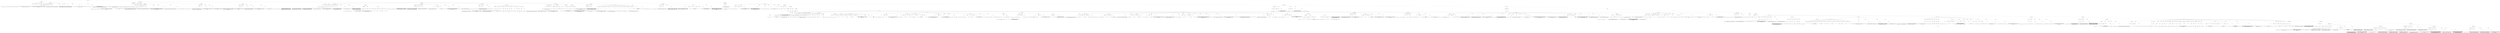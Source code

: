 digraph hierarchy {

node [fontname=Helvetica]
edge [style=dashed]

doc_0 [label="doc - 1219"]


doc_0 -> { section_1 section_2}
{rank=same; section_1 section_2}

section_1 [label="section: 1-3"]

section_2 [label="section: 34-338"]


section_1 -> { header_3 prose_4 structure_5 section_6}
{rank=same; header_3 prose_4 structure_5 section_6}

header_3 [label="0 : "]

prose_4 [label="prose"]

structure_5 [label="structure"]

section_6 [label="section: 4-33"]


header_3 -> leaf_7
leaf_7  [color=Gray,shape=rectangle,fontname=Inconsolata,label="#+title: Grimoire: a metalanguage for magic spells."]
prose_4 -> { raw_8}
{rank=same; raw_8}

raw_8 [label="raw"]


raw_8 -> leaf_9
leaf_9  [color=Gray,shape=rectangle,fontname=Inconsolata,label=""]
structure_5 -> { hashline_10}
{rank=same; hashline_10}

hashline_10 [label="hashline"]


hashline_10 -> { hashtag_11}
{rank=same; hashtag_11}

hashtag_11 [label="hashtag"]


hashtag_11 -> leaf_12
leaf_12  [color=Gray,shape=rectangle,fontname=Inconsolata,label=""]
section_6 -> { header_13 prose_14 prose_15 prose_16 prose_17 prose_18 prose_19 prose_20 prose_21 prose_22}
{rank=same; header_13 prose_14 prose_15 prose_16 prose_17 prose_18 prose_19 prose_20 prose_21 prose_22}

header_13 [label="1 : Introduction"]

prose_14 [label="prose"]

prose_15 [label="prose"]

prose_16 [label="prose"]

prose_17 [label="prose"]

prose_18 [label="prose"]

prose_19 [label="prose"]

prose_20 [label="prose"]

prose_21 [label="prose"]

prose_22 [label="prose"]


header_13 -> leaf_23
leaf_23  [color=Gray,shape=rectangle,fontname=Inconsolata,label="* Introduction"]
prose_14 -> { raw_24}
{rank=same; raw_24}

raw_24 [label="raw"]


raw_24 -> leaf_25
leaf_25  [color=Gray,shape=rectangle,fontname=Inconsolata,label="

Grimoire is a response to Babel.
"]
prose_15 -> { raw_26}
{rank=same; raw_26}

raw_26 [label="raw"]


raw_26 -> leaf_27
leaf_27  [color=Gray,shape=rectangle,fontname=Inconsolata,label="
Babel is simultaneously a kludge and the most potentially powerful language in existence.
"]
prose_16 -> { raw_28}
{rank=same; raw_28}

raw_28 [label="raw"]


raw_28 -> leaf_29
leaf_29  [color=Gray,shape=rectangle,fontname=Inconsolata,label="
Babel is a metalanguage. The structure of Org mode lets the user weave together code into a
living document, in a flexible, powerful way.
"]
prose_17 -> { raw_30}
{rank=same; raw_30}

raw_30 [label="raw"]


raw_30 -> leaf_31
leaf_31  [color=Gray,shape=rectangle,fontname=Inconsolata,label="
The name is charmingly apt. Babel exists at the top of a tower of abstractions that is teetering
on the verge of collapse. Org-mode is an extension of outline mode, which was a simple tree
editor task list.
"]
prose_18 -> { raw_32}
{rank=same; raw_32}

raw_32 [label="raw"]


raw_32 -> leaf_33
leaf_33  [color=Gray,shape=rectangle,fontname=Inconsolata,label="
Various users bolted stuff on, because that's how emacs grows, you bolt stuff onto it and it
continues to function because it's [[http://lispers.org/][made with alien technology]].
"]
prose_19 -> { raw_34}
{rank=same; raw_34}

raw_34 [label="raw"]


raw_34 -> leaf_35
leaf_35  [color=Gray,shape=rectangle,fontname=Inconsolata,label="
The problem with Babel is more than the syntax being clunky, though that's a problem. The issue is
more profoundly that Babel is built on Org, which is built on emacs. It's a language, yes,
parsers exist for other platforms. But as a runtime, it isn't portable without a lot of effort.
"]
prose_20 -> { raw_36}
{rank=same; raw_36}

raw_36 [label="raw"]


raw_36 -> leaf_37
leaf_37  [color=Gray,shape=rectangle,fontname=Inconsolata,label="
So much so, that we get a chance to start over. It's roughly as difficult to write Grimoire as it would be to
reimplement Babel in, say, Sublime.
"]
prose_21 -> { raw_38}
{rank=same; raw_38}

raw_38 [label="raw"]


raw_38 -> leaf_39
leaf_39  [color=Gray,shape=rectangle,fontname=Inconsolata,label="
In the process, we can:
"]
prose_22 -> { raw_40}
{rank=same; raw_40}

raw_40 [label="raw"]


raw_40 -> leaf_41
leaf_41  [color=Gray,shape=rectangle,fontname=Inconsolata,label="
  - streamline concepts, making them more orthogonal
  - clean up the clunkiness in the grammar
  - build a toolchain that will let us write magic spells in any number of languages, amassing a powerful
    collection of same. A grimoire, if you will: a living book in which magic is both written and performed.
"]
section_2 -> { header_42 prose_43 section_44 section_45 section_46}
{rank=same; header_42 prose_43 section_44 section_45 section_46}

header_42 [label="1 : Musings on Metasyntax"]

prose_43 [label="prose"]

section_44 [label="section: 35-82"]

section_45 [label="section: 105-311"]

section_46 [label="section: 339-343"]


header_42 -> leaf_47
leaf_47  [color=Gray,shape=rectangle,fontname=Inconsolata,label="* Musings on Metasyntax"]
prose_43 -> { raw_48}
{rank=same; raw_48}

raw_48 [label="raw"]


raw_48 -> leaf_49
leaf_49  [color=Gray,shape=rectangle,fontname=Inconsolata,label=""]
section_44 -> { header_50 prose_51 prose_52 section_53 section_54 section_55}
{rank=same; header_50 prose_51 prose_52 section_53 section_54 section_55}

header_50 [label="2 : Constraints"]

prose_51 [label="prose"]

prose_52 [label="prose"]

section_53 [label="section: 42-68"]

section_54 [label="section: 69-82"]

section_55 [label="section: 83-104"]


header_50 -> leaf_56
leaf_56  [color=Gray,shape=rectangle,fontname=Inconsolata,label="** Constraints"]
prose_51 -> { raw_57}
{rank=same; raw_57}

raw_57 [label="raw"]


raw_57 -> leaf_58
leaf_58  [color=Gray,shape=rectangle,fontname=Inconsolata,label="

There is a difference between a metalanguage and a literate programming language. Babel is a metalanguage,
as Grimoire is intended to be.
"]
prose_52 -> { raw_59}
{rank=same; raw_59}

raw_59 [label="raw"]


raw_59 -> leaf_60
leaf_60  [color=Gray,shape=rectangle,fontname=Inconsolata,label="
An effective metalanguage balances three concerns. It must be usable, readable, and parsable.
"]
section_53 -> { header_61 prose_62 prose_63 prose_64 prose_65 prose_66 prose_67 prose_68}
{rank=same; header_61 prose_62 prose_63 prose_64 prose_65 prose_66 prose_67 prose_68}

header_61 [label="3 : Usable"]

prose_62 [label="prose"]

prose_63 [label="prose"]

prose_64 [label="prose"]

prose_65 [label="prose"]

prose_66 [label="prose"]

prose_67 [label="prose"]

prose_68 [label="prose"]


header_61 -> leaf_69
leaf_69  [color=Gray,shape=rectangle,fontname=Inconsolata,label="*** Usable"]
prose_62 -> { raw_70}
{rank=same; raw_70}

raw_70 [label="raw"]


raw_70 -> leaf_71
leaf_71  [color=Gray,shape=rectangle,fontname=Inconsolata,label="

A metalanguage is used interactively, on a deeper level than REPLs.
"]
prose_63 -> { raw_72 prespace_73 literal_74 raw_75}
{rank=same; raw_72 prespace_73 literal_74 raw_75}

raw_72 [label="raw"]

prespace_73 [label="prespace"]

literal_74 [label="literal"]

raw_75 [label="raw"]


raw_72 -> leaf_76
leaf_76  [color=Gray,shape=rectangle,fontname=Inconsolata,label="
This is what makes working with Org so amazing. The first purpose of what became Babel
was simply editing outlines. This was outline mode, which dates back to the era when
using asterisks and"]
prespace_73 -> leaf_77
leaf_77  [color=Gray,shape=rectangle,fontname=Inconsolata,label=" "]
literal_74 -> leaf_78
leaf_78  [color=Gray,shape=rectangle,fontname=Inconsolata,label="- [ ]"]
raw_75 -> leaf_79
leaf_79  [color=Gray,shape=rectangle,fontname=Inconsolata,label=" checkboxes in a plain ASCII text file was fairly futuristic
behavior.
"]
prose_64 -> { raw_80}
{rank=same; raw_80}

raw_80 [label="raw"]


raw_80 -> leaf_81
leaf_81  [color=Gray,shape=rectangle,fontname=Inconsolata,label="
You can't really call that a language either, though it's a syntax. More and more features
were attached until we have modern Babel. But because each feature was build as an extension
to the editing/runtime environment, Babel is fairly smooth to work with.
"]
prose_65 -> { raw_82}
{rank=same; raw_82}

raw_82 [label="raw"]


raw_82 -> leaf_83
leaf_83  [color=Gray,shape=rectangle,fontname=Inconsolata,label="
If you can handle Emacs. I can, some can't. A metalanguage is tightly coupled to its runtime,
because its runtime is its editing environment. Not much of a metalanguage if this isn't the
case.
"]
prose_66 -> { raw_84}
{rank=same; raw_84}

raw_84 [label="raw"]


raw_84 -> leaf_85
leaf_85  [color=Gray,shape=rectangle,fontname=Inconsolata,label="
Grimoire is the culmination of a considerable dependency chain. We need a data structure, a
parser to work with the data structure, and an editing environment that builds on these. For
maximum enjoyment, we'll want a custom terminal that enhances the xterm protocol with a few
features, most notably graphics.
"]
prose_67 -> { raw_86}
{rank=same; raw_86}

raw_86 [label="raw"]


raw_86 -> leaf_87
leaf_87  [color=Gray,shape=rectangle,fontname=Inconsolata,label="
Just like I have trouble writing Lua without burning huge amounts of time planning out Clu, I
can't use Org without doing the same for Grimoire. It's all related: I need a really good parser.
"]
prose_68 -> { raw_88}
{rank=same; raw_88}

raw_88 [label="raw"]


raw_88 -> leaf_89
leaf_89  [color=Gray,shape=rectangle,fontname=Inconsolata,label="
[[https://github.com/UpstandingHackers/hammer][hammer]] is the leading contender. But back to Grimoire.
"]
section_54 -> { header_90 prose_91 prose_92 prose_93}
{rank=same; header_90 prose_91 prose_92 prose_93}

header_90 [label="3 : Readable"]

prose_91 [label="prose"]

prose_92 [label="prose"]

prose_93 [label="prose"]


header_90 -> leaf_94
leaf_94  [color=Gray,shape=rectangle,fontname=Inconsolata,label="*** Readable"]
prose_91 -> { raw_95}
{rank=same; raw_95}

raw_95 [label="raw"]


raw_95 -> leaf_96
leaf_96  [color=Gray,shape=rectangle,fontname=Inconsolata,label="

Grimoire is designed to be read.  It's important that the raw syntax not
 break the reader's flow.  A good metalanguage lets the user employ just
 as much magic as she's comfortable with, without imposing more.
"]
prose_92 -> { raw_97}
{rank=same; raw_97}

raw_97 [label="raw"]


raw_97 -> leaf_98
leaf_98  [color=Gray,shape=rectangle,fontname=Inconsolata,label="
Our syntax is  designed to support this. As such  it is deeply concerned
with matters  such as indentation  and whitespacing, which are  basic to
readability.
"]
prose_93 -> { raw_99}
{rank=same; raw_99}

raw_99 [label="raw"]


raw_99 -> leaf_100
leaf_100  [color=Gray,shape=rectangle,fontname=Inconsolata,label="
It will be quite possible and indeed comfortable to write pure documents
such  as blog  posts in  Grimoire form.  In that  use case  it resembles
Markdown.
"]
section_55 -> { header_101 prose_102 prose_103 prose_104 prose_105 prose_106}
{rank=same; header_101 prose_102 prose_103 prose_104 prose_105 prose_106}

header_101 [label="3 : Parsable"]

prose_102 [label="prose"]

prose_103 [label="prose"]

prose_104 [label="prose"]

prose_105 [label="prose"]

prose_106 [label="prose"]


header_101 -> leaf_107
leaf_107  [color=Gray,shape=rectangle,fontname=Inconsolata,label="*** Parsable"]
prose_102 -> { raw_108}
{rank=same; raw_108}

raw_108 [label="raw"]


raw_108 -> leaf_109
leaf_109  [color=Gray,shape=rectangle,fontname=Inconsolata,label="

Grimoire  documents are  intended  to be  highly  convoluted. The  basic
editing operation  is the fold. The  Grimoire editor must be  capable of
handling documents in the tens of megabytes with a complex and preserved
folding structure.
"]
prose_103 -> { raw_110}
{rank=same; raw_110}

raw_110 [label="raw"]


raw_110 -> leaf_111
leaf_111  [color=Gray,shape=rectangle,fontname=Inconsolata,label="
This requires  a ground-up  editing environment  rewrite to  employ data
structures   with   correct   big-O    complexity   and   an   efficient
implementation.
"]
prose_104 -> { raw_112}
{rank=same; raw_112}

raw_112 [label="raw"]


raw_112 -> leaf_113
leaf_113  [color=Gray,shape=rectangle,fontname=Inconsolata,label="
This  also  requires  that  the   language  be  well-designed  for  easy
recognition of the structural elements. As this document evolves, I will
be defining a grammar in the syntax preferred by barbarian.
"]
prose_105 -> { raw_114}
{rank=same; raw_114}

raw_114 [label="raw"]


raw_114 -> leaf_115
leaf_115  [color=Gray,shape=rectangle,fontname=Inconsolata,label="
Grimoire is  an error-free  language. There  are several  concepts which
interact to  create this, namely  structure, prose, well-  and malformed
structure, and validity.
"]
prose_106 -> { raw_116}
{rank=same; raw_116}

raw_116 [label="raw"]


raw_116 -> leaf_117
leaf_117  [color=Gray,shape=rectangle,fontname=Inconsolata,label="
A parser for Grimoire which doesn't  succeed without error for any utf-8
string is not valid.
"]
section_45 -> { header_118 prose_119 section_120 section_121 section_122 section_123 section_124 section_125}
{rank=same; header_118 prose_119 section_120 section_121 section_122 section_123 section_124 section_125}

header_118 [label="2 : Structure"]

prose_119 [label="prose"]

section_120 [label="section: 109-149"]

section_121 [label="section: 161-190"]

section_122 [label="section: 191-200"]

section_123 [label="section: 253-285"]

section_124 [label="section: 295-311"]

section_125 [label="section: 312-338"]


header_118 -> leaf_126
leaf_126  [color=Gray,shape=rectangle,fontname=Inconsolata,label="** Structure"]
prose_119 -> { raw_127}
{rank=same; raw_127}

raw_127 [label="raw"]


raw_127 -> leaf_128
leaf_128  [color=Gray,shape=rectangle,fontname=Inconsolata,label="

This is a top-down look at Grimoire's proposed syntax.
"]
section_120 -> { header_129 prose_130 prose_131 prose_132 prose_133 prose_134 prose_135 prose_136 prose_137 prose_138 section_139}
{rank=same; header_129 prose_130 prose_131 prose_132 prose_133 prose_134 prose_135 prose_136 prose_137 prose_138 section_139}

header_129 [label="3 : Encoding"]

prose_130 [label="prose"]

prose_131 [label="prose"]

prose_132 [label="prose"]

prose_133 [label="prose"]

prose_134 [label="prose"]

prose_135 [label="prose"]

prose_136 [label="prose"]

prose_137 [label="prose"]

prose_138 [label="prose"]

section_139 [label="section: 150-160"]


header_129 -> leaf_140
leaf_140  [color=Gray,shape=rectangle,fontname=Inconsolata,label="*** Encoding"]
prose_130 -> { raw_141}
{rank=same; raw_141}

raw_141 [label="raw"]


raw_141 -> leaf_142
leaf_142  [color=Gray,shape=rectangle,fontname=Inconsolata,label="

Grimoire is defined in terms of utf-8.
"]
prose_131 -> { raw_143}
{rank=same; raw_143}

raw_143 [label="raw"]


raw_143 -> leaf_144
leaf_144  [color=Gray,shape=rectangle,fontname=Inconsolata,label="
The core syntax is defined in terms of the reachable keys on a US keyboard.
This tradition is firmly entrenched in the mid teens, and I have no
designs on budging that at present. The miser in me likes that they're
a byte each. The lawyer in me insists that this isn't ASCII, which is a
seven-bit legacy encoding. All aspects of utf-8 are equally meaningful.
"]
prose_132 -> { raw_145}
{rank=same; raw_145}

raw_145 [label="raw"]


raw_145 -> leaf_146
leaf_146  [color=Gray,shape=rectangle,fontname=Inconsolata,label="
We aren't at all afraid to use Unicode characters to display aspects
of the runtime. In fact we favor this, as it marks those operations
as distinctive. Most people can't type ⦿ without effort (I can't)
and it's easy to recognize as a folded drawer once you've seen a couple.
"]
prose_133 -> { raw_147}
{rank=same; raw_147}

raw_147 [label="raw"]


raw_147 -> leaf_148
leaf_148  [color=Gray,shape=rectangle,fontname=Inconsolata,label="
Grimoire is case sensitive and uses lower-snake-case for built-in English
phrases. There is a convention (see classes) that uses capitalization of
user words to affect semantics. This may be overridden with other rules
for languages that lack the majuscule-miniscule distinction.
"]
prose_134 -> { raw_149}
{rank=same; raw_149}

raw_149 [label="raw"]


raw_149 -> leaf_150
leaf_150  [color=Gray,shape=rectangle,fontname=Inconsolata,label="
I want Grimoire to have correct Unicode handling, for some value of
correct. It can't be considered 1.0 without this.
"]
prose_135 -> { raw_151}
{rank=same; raw_151}

raw_151 [label="raw"]


raw_151 -> leaf_152
leaf_152  [color=Gray,shape=rectangle,fontname=Inconsolata,label="
Bidirectional handling in a context that's indentation sensitive is
an example of something subtle. Grimoire uses indentation in various
ways, so here's the rule:
"]
prose_136 -> { raw_153}
{rank=same; raw_153}

raw_153 [label="raw"]


raw_153 -> leaf_154
leaf_154  [color=Gray,shape=rectangle,fontname=Inconsolata,label="
Any newline that has a reversed direction ends indentation. So if
you are going ltr, issue an rtl marker, and a newline, your indentation
level is zero. If you reverse direction twice in a line, you keep
your indentation level. Three times, you lose it.
"]
prose_137 -> { raw_155}
{rank=same; raw_155}

raw_155 [label="raw"]


raw_155 -> leaf_156
leaf_156  [color=Gray,shape=rectangle,fontname=Inconsolata,label="
I'd love to get a Hebrew and/or Arabic fluent hacker on the project
early, to make sure this works correctly.
"]
prose_138 -> { raw_157}
{rank=same; raw_157}

raw_157 [label="raw"]


raw_157 -> leaf_158
leaf_158  [color=Gray,shape=rectangle,fontname=Inconsolata,label="
Another thing I want to get right is equivalence. If you have a
variable called \"Glück\" the compiler shouldn't complain if it's
rendered in either of the valid ways. For some sequences that's
\"any of the valid ways\". If we normalized your prose, you might
have problems later, so we don't want to solve it that way.
"]
section_139 -> { header_159 prose_160 prose_161}
{rank=same; header_159 prose_160 prose_161}

header_159 [label="4 : Internationalization"]

prose_160 [label="prose"]

prose_161 [label="prose"]


header_159 -> leaf_162
leaf_162  [color=Gray,shape=rectangle,fontname=Inconsolata,label="**** Internationalization"]
prose_160 -> { raw_163 prespace_164 literal_165 raw_166}
{rank=same; raw_163 prespace_164 literal_165 raw_166}

raw_163 [label="raw"]

prespace_164 [label="prespace"]

literal_165 [label="literal"]

raw_166 [label="raw"]


raw_163 -> leaf_167
leaf_167  [color=Gray,shape=rectangle,fontname=Inconsolata,label="

All parts of Grimoire defined in English will be namespaced
as"]
prespace_164 -> leaf_168
leaf_168  [color=Gray,shape=rectangle,fontname=Inconsolata,label=" "]
literal_165 -> leaf_169
leaf_169  [color=Gray,shape=rectangle,fontname=Inconsolata,label="en:/"]
raw_166 -> leaf_170
leaf_170  [color=Gray,shape=rectangle,fontname=Inconsolata,label=", and loaded by default. Other languages will be added
when there is a fluent maintainer available.
"]
prose_161 -> { raw_171 prespace_172 literal_173 raw_174 prespace_175 literal_176 raw_177 prespace_178 literal_179 raw_180}
{rank=same; raw_171 prespace_172 literal_173 raw_174 prespace_175 literal_176 raw_177 prespace_178 literal_179 raw_180}

raw_171 [label="raw"]

prespace_172 [label="prespace"]

literal_173 [label="literal"]

raw_174 [label="raw"]

prespace_175 [label="prespace"]

literal_176 [label="literal"]

raw_177 [label="raw"]

prespace_178 [label="prespace"]

literal_179 [label="literal"]

raw_180 [label="raw"]


raw_171 -> leaf_181
leaf_181  [color=Gray,shape=rectangle,fontname=Inconsolata,label="
Note  that  many  words  aren't  truly English.  Notably  the  names  of
programming languages are  the same in all human languages.   A tag like
=#author= can be namespaced"]
prespace_172 -> leaf_182
leaf_182  [color=Gray,shape=rectangle,fontname=Inconsolata,label=" "]
literal_173 -> leaf_183
leaf_183  [color=Gray,shape=rectangle,fontname=Inconsolata,label="#fr:/auteur"]
raw_174 -> leaf_184
leaf_184  [color=Gray,shape=rectangle,fontname=Inconsolata,label=" and will be, but"]
prespace_175 -> leaf_185
leaf_185  [color=Gray,shape=rectangle,fontname=Inconsolata,label=" "]
literal_176 -> leaf_186
leaf_186  [color=Gray,shape=rectangle,fontname=Inconsolata,label="#!python"]
raw_177 -> leaf_187
leaf_187  [color=Gray,shape=rectangle,fontname=Inconsolata,label=" is not
in the"]
prespace_178 -> leaf_188
leaf_188  [color=Gray,shape=rectangle,fontname=Inconsolata,label=" "]
literal_179 -> leaf_189
leaf_189  [color=Gray,shape=rectangle,fontname=Inconsolata,label="en:/"]
raw_180 -> leaf_190
leaf_190  [color=Gray,shape=rectangle,fontname=Inconsolata,label=" namespace.
"]
section_121 -> { header_191 prose_192 prose_193 prose_194 prose_195 prose_196 prose_197 prose_198}
{rank=same; header_191 prose_192 prose_193 prose_194 prose_195 prose_196 prose_197 prose_198}

header_191 [label="3 : Prose and Structure"]

prose_192 [label="prose"]

prose_193 [label="prose"]

prose_194 [label="prose"]

prose_195 [label="prose"]

prose_196 [label="prose"]

prose_197 [label="prose"]

prose_198 [label="prose"]


header_191 -> leaf_199
leaf_199  [color=Gray,shape=rectangle,fontname=Inconsolata,label="*** Prose and Structure"]
prose_192 -> { raw_200}
{rank=same; raw_200}

raw_200 [label="raw"]


raw_200 -> leaf_201
leaf_201  [color=Gray,shape=rectangle,fontname=Inconsolata,label="

The major distinction Grimoire draws is between prose and structure.
"]
prose_193 -> { raw_202}
{rank=same; raw_202}

raw_202 [label="raw"]


raw_202 -> leaf_203
leaf_203  [color=Gray,shape=rectangle,fontname=Inconsolata,label="
Prose is the default parsing state. It is far from unstructured from the
runtime  perspective. Although  this needn't  be embedded  in the  parse
tree,  Grimoire   understands  concepts   such  as   paragraphs,  words,
punctuation,  capital letters,  languages, and  anything else  proper to
prose.
"]
prose_194 -> { raw_204}
{rank=same; raw_204}

raw_204 [label="raw"]


raw_204 -> leaf_205
leaf_205  [color=Gray,shape=rectangle,fontname=Inconsolata,label="
I refer to human languages, but Grimoire understands programming languages
also. In principle, all of them, it shouldn't be harder to add them than
it is to call them from shell, though getting a runtime rigged up to
another runtime always calls for some finesse to derive a good experience.
"]
prose_195 -> { raw_206}
{rank=same; raw_206}

raw_206 [label="raw"]


raw_206 -> leaf_207
leaf_207  [color=Gray,shape=rectangle,fontname=Inconsolata,label="
\"Programming languages\" is overly specific. Grimoire draws a distinction
between prose and structure. Blocks may contain either, or both.
"]
prose_196 -> { raw_208 prespace_209 bold_210 raw_211}
{rank=same; raw_208 prespace_209 bold_210 raw_211}

raw_208 [label="raw"]

prespace_209 [label="prespace"]

bold_210 [label="bold"]

raw_211 [label="raw"]


raw_208 -> leaf_212
leaf_212  [color=Gray,shape=rectangle,fontname=Inconsolata,label="
Something that's nice about a language build on a prose/structure
relationship is that it can be error free. Anything"]
prespace_209 -> leaf_213
leaf_213  [color=Gray,shape=rectangle,fontname=Inconsolata,label=" "]
bold_210 -> leaf_214
leaf_214  [color=Gray,shape=rectangle,fontname=Inconsolata,label="grym"]
raw_211 -> leaf_215
leaf_215  [color=Gray,shape=rectangle,fontname=Inconsolata,label=" can't build into
a structure is just prose.
"]
prose_197 -> { raw_216}
{rank=same; raw_216}

raw_216 [label="raw"]


raw_216 -> leaf_217
leaf_217  [color=Gray,shape=rectangle,fontname=Inconsolata,label="
Markdown has this property. Sometimes you run into crappy parsers which
build errors into Markdown, which is just obnoxious. If you [[http://daringfireball.net/projects/markdown/syntax][RTFM]],
you'll find the word \"error\" once. Helpfully explaining how Markdown
keeps you from making one.
"]
prose_198 -> { raw_218}
{rank=same; raw_218}

raw_218 [label="raw"]


raw_218 -> leaf_219
leaf_219  [color=Gray,shape=rectangle,fontname=Inconsolata,label="
We do what we can to make the document look the same as it is
in fact structured. Syntax highlighting handles the edge cases.
"]
section_122 -> { header_220 prose_221 prose_222 prose_223 section_224}
{rank=same; header_220 prose_221 prose_222 prose_223 section_224}

header_220 [label="3 : Ownership"]

prose_221 [label="prose"]

prose_222 [label="prose"]

prose_223 [label="prose"]

section_224 [label="section: 201-252"]


header_220 -> leaf_225
leaf_225  [color=Gray,shape=rectangle,fontname=Inconsolata,label="*** Ownership"]
prose_221 -> { raw_226}
{rank=same; raw_226}

raw_226 [label="raw"]


raw_226 -> leaf_227
leaf_227  [color=Gray,shape=rectangle,fontname=Inconsolata,label="

The basic structural relationship in Grimoire is ownership.
"]
prose_222 -> { raw_228}
{rank=same; raw_228}

raw_228 [label="raw"]


raw_228 -> leaf_229
leaf_229  [color=Gray,shape=rectangle,fontname=Inconsolata,label="
Root elements of a heirarchy own their children, blocks own
lines that refer to that block. Indentation has a subtle but
regular interaction with ownership; it does what you expect.
"]
prose_223 -> { raw_230}
{rank=same; raw_230}

raw_230 [label="raw"]


raw_230 -> leaf_231
leaf_231  [color=Gray,shape=rectangle,fontname=Inconsolata,label="
Edge cases are resolved using the cling rule.
"]
section_224 -> { header_232 prose_233 prose_234 prose_235 prose_236 structure_237 structure_238 structure_239 structure_240 structure_241 prose_242 structure_243 structure_244 structure_245 prose_246}
{rank=same; header_232 prose_233 prose_234 prose_235 prose_236 structure_237 structure_238 structure_239 structure_240 structure_241 prose_242 structure_243 structure_244 structure_245 prose_246}

header_232 [label="4 : The Cling Rule"]

prose_233 [label="prose"]

prose_234 [label="prose"]

prose_235 [label="prose"]

prose_236 [label="prose"]

structure_237 [label="structure"]

structure_238 [label="structure"]

structure_239 [label="structure"]

structure_240 [label="structure"]

structure_241 [label="structure"]

prose_242 [label="prose"]

structure_243 [label="structure"]

structure_244 [label="structure"]

structure_245 [label="structure"]

prose_246 [label="prose"]


header_232 -> leaf_247
leaf_247  [color=Gray,shape=rectangle,fontname=Inconsolata,label="**** The Cling Rule"]
prose_233 -> { raw_248}
{rank=same; raw_248}

raw_248 [label="raw"]


raw_248 -> leaf_249
leaf_249  [color=Gray,shape=rectangle,fontname=Inconsolata,label="

The cling rule specifies that a group 'clings' to another group when
it is closer to that group than the other group. Ties resolve down.
"]
prose_234 -> { raw_250}
{rank=same; raw_250}

raw_250 [label="raw"]


raw_250 -> leaf_251
leaf_251  [color=Gray,shape=rectangle,fontname=Inconsolata,label="
This should make it intuitive to group elements that aren't grouping the
way you expect: put in whitespace until the block is visually distinguished
from the surroundings.
"]
prose_235 -> { raw_252}
{rank=same; raw_252}

raw_252 [label="raw"]


raw_252 -> leaf_253
leaf_253  [color=Gray,shape=rectangle,fontname=Inconsolata,label="
Cling applies between blocks which are at the same level of ownership.
Ownership has precedence over cling: all blocks underneath e.g. a header
line are owned by that line, newlines notwithstanding.
"]
prose_236 -> { raw_254}
{rank=same; raw_254}

raw_254 [label="raw"]


raw_254 -> leaf_255
leaf_255  [color=Gray,shape=rectangle,fontname=Inconsolata,label="
Note that indentation of e.g. lists invokes the cling rule within the
indentation level.

"]
structure_237 -> { hashline_256}
{rank=same; hashline_256}

hashline_256 [label="hashline"]


hashline_256 -> { hashtag_257}
{rank=same; hashtag_257}

hashtag_257 [label="hashtag"]


hashtag_257 -> leaf_258
leaf_258  [color=Gray,shape=rectangle,fontname=Inconsolata,label=""]
structure_238 -> { hashline_259}
{rank=same; hashline_259}

hashline_259 [label="hashline"]


hashline_259 -> { hashtag_260}
{rank=same; hashtag_260}

hashtag_260 [label="hashtag"]


hashtag_260 -> leaf_261
leaf_261  [color=Gray,shape=rectangle,fontname=Inconsolata,label=""]
structure_239 -> { hashline_262}
{rank=same; hashline_262}

hashline_262 [label="hashline"]


hashline_262 -> { hashtag_263}
{rank=same; hashtag_263}

hashtag_263 [label="hashtag"]


hashtag_263 -> leaf_264
leaf_264  [color=Gray,shape=rectangle,fontname=Inconsolata,label=""]
structure_240 -> { hashline_265}
{rank=same; hashline_265}

hashline_265 [label="hashline"]


hashline_265 -> { hashtag_266}
{rank=same; hashtag_266}

hashtag_266 [label="hashtag"]


hashtag_266 -> leaf_267
leaf_267  [color=Gray,shape=rectangle,fontname=Inconsolata,label="tag"]
structure_241 -> { hashline_268}
{rank=same; hashline_268}

hashline_268 [label="hashline"]


hashline_268 -> { hashtag_269}
{rank=same; hashtag_269}

hashtag_269 [label="hashtag"]


hashtag_269 -> leaf_270
leaf_270  [color=Gray,shape=rectangle,fontname=Inconsolata,label=""]
prose_242 -> { raw_271}
{rank=same; raw_271}

raw_271 [label="raw"]


raw_271 -> leaf_272
leaf_272  [color=Gray,shape=rectangle,fontname=Inconsolata,label="
Even clings are resolved forwards:
"]
structure_243 -> { hashline_273}
{rank=same; hashline_273}

hashline_273 [label="hashline"]


hashline_273 -> { hashtag_274}
{rank=same; hashtag_274}

hashtag_274 [label="hashtag"]


hashtag_274 -> leaf_275
leaf_275  [color=Gray,shape=rectangle,fontname=Inconsolata,label=""]
structure_244 -> { hashline_276}
{rank=same; hashline_276}

hashline_276 [label="hashline"]


hashline_276 -> { hashtag_277}
{rank=same; hashtag_277}

hashtag_277 [label="hashtag"]


hashtag_277 -> leaf_278
leaf_278  [color=Gray,shape=rectangle,fontname=Inconsolata,label="tag"]
structure_245 -> { hashline_279}
{rank=same; hashline_279}

hashline_279 [label="hashline"]


hashline_279 -> { hashtag_280}
{rank=same; hashtag_280}

hashtag_280 [label="hashtag"]


hashtag_280 -> leaf_281
leaf_281  [color=Gray,shape=rectangle,fontname=Inconsolata,label=""]
prose_246 -> { raw_282}
{rank=same; raw_282}

raw_282 [label="raw"]


raw_282 -> leaf_283
leaf_283  [color=Gray,shape=rectangle,fontname=Inconsolata,label="
be considered bad style.
"]
section_123 -> { header_284 prose_285 section_286 section_287 section_288}
{rank=same; header_284 prose_285 section_286 section_287 section_288}

header_284 [label="3 : Whitespace, Lines, and Indentation."]

prose_285 [label="prose"]

section_286 [label="section: 258-279"]

section_287 [label="section: 280-285"]

section_288 [label="section: 286-294"]


header_284 -> leaf_289
leaf_289  [color=Gray,shape=rectangle,fontname=Inconsolata,label="*** Whitespace, Lines, and Indentation."]
prose_285 -> { raw_290}
{rank=same; raw_290}

raw_290 [label="raw"]


raw_290 -> leaf_291
leaf_291  [color=Gray,shape=rectangle,fontname=Inconsolata,label="

Grimoire is a structured document format. There are semantics associated
with every character we encode.
"]
section_286 -> { header_292 prose_293 prose_294 prose_295 prose_296 prose_297}
{rank=same; header_292 prose_293 prose_294 prose_295 prose_296 prose_297}

header_292 [label="4 : Whitespace"]

prose_293 [label="prose"]

prose_294 [label="prose"]

prose_295 [label="prose"]

prose_296 [label="prose"]

prose_297 [label="prose"]


header_292 -> leaf_298
leaf_298  [color=Gray,shape=rectangle,fontname=Inconsolata,label="**** Whitespace"]
prose_293 -> { raw_299}
{rank=same; raw_299}

raw_299 [label="raw"]


raw_299 -> leaf_300
leaf_300  [color=Gray,shape=rectangle,fontname=Inconsolata,label="

Whitespace is either the space or newline character. Returns are removed,
tabs resolved to two spaces by the formatter, the latter is warned against.
"]
prose_294 -> { raw_301}
{rank=same; raw_301}

raw_301 [label="raw"]


raw_301 -> leaf_302
leaf_302  [color=Gray,shape=rectangle,fontname=Inconsolata,label="
Most of the token-like categories we refer to must be surrounded by
whitespace. Newlines have semantics more often than they do not.
"]
prose_295 -> { raw_303 prespace_304 literal_305 raw_306}
{rank=same; raw_303 prespace_304 literal_305 raw_306}

raw_303 [label="raw"]

prespace_304 [label="prespace"]

literal_305 [label="literal"]

raw_306 [label="raw"]


raw_303 -> leaf_307
leaf_307  [color=Gray,shape=rectangle,fontname=Inconsolata,label="
Unicode actually contains quite a number of whitespace characters. They are
all treated as a single ordinary space. If that space is semantically meaningful,
as in the space between"]
prespace_304 -> leaf_308
leaf_308  [color=Gray,shape=rectangle,fontname=Inconsolata,label=" "]
literal_305 -> leaf_309
leaf_309  [color=Gray,shape=rectangle,fontname=Inconsolata,label="*** A Headline"]
raw_306 -> leaf_310
leaf_310  [color=Gray,shape=rectangle,fontname=Inconsolata,label=", it is filtered into an ordinary space.
Otherwise it's considered prose, the only filtration prose receives is tab->space
conversion.
"]
prose_296 -> { raw_311}
{rank=same; raw_311}

raw_311 [label="raw"]


raw_311 -> leaf_312
leaf_312  [color=Gray,shape=rectangle,fontname=Inconsolata,label="
Grimoire mercilessly enforces tab-space conversion, even on your code blocks.
I will cling to this tenet as long as I can, the tab character needs to die,
the world has decided, that key is special and shouldn't insert a special
dropping that looks like n spaces.
"]
prose_297 -> { raw_313}
{rank=same; raw_313}

raw_313 [label="raw"]


raw_313 -> leaf_314
leaf_314  [color=Gray,shape=rectangle,fontname=Inconsolata,label="
*make*? Outta my face with make. Yes, we'll have a make syntax, yes, it will
put the tabs back in.
"]
section_287 -> { header_315 prose_316}
{rank=same; header_315 prose_316}

header_315 [label="4 : Lines"]

prose_316 [label="prose"]


header_315 -> leaf_317
leaf_317  [color=Gray,shape=rectangle,fontname=Inconsolata,label="**** Lines"]
prose_316 -> { raw_318}
{rank=same; raw_318}

raw_318 [label="raw"]


raw_318 -> leaf_319
leaf_319  [color=Gray,shape=rectangle,fontname=Inconsolata,label="

When we refer to the beginning of a line, this allows for spaces before the
reference point. We call the absolute beginning of a line the first
position.
"]
section_288 -> { header_320 prose_321 prose_322 prose_323}
{rank=same; header_320 prose_321 prose_322 prose_323}

header_320 [label="4 : Indentation"]

prose_321 [label="prose"]

prose_322 [label="prose"]

prose_323 [label="prose"]


header_320 -> leaf_324
leaf_324  [color=Gray,shape=rectangle,fontname=Inconsolata,label="**** Indentation"]
prose_321 -> { raw_325}
{rank=same; raw_325}

raw_325 [label="raw"]


raw_325 -> leaf_326
leaf_326  [color=Gray,shape=rectangle,fontname=Inconsolata,label="

Grimoire is an indentation-aware language. Most kinds of block can be
arcically[fn:1] ordered by means of indentation.
"]
prose_322 -> { raw_327}
{rank=same; raw_327}

raw_327 [label="raw"]


raw_327 -> leaf_328
leaf_328  [color=Gray,shape=rectangle,fontname=Inconsolata,label="
Indentation follows [[http://nim-lang.org/manual.html#indentation][Nim rules]].
"]
prose_323 -> { raw_329}
{rank=same; raw_329}

raw_329 [label="raw"]


raw_329 -> leaf_330
leaf_330  [color=Gray,shape=rectangle,fontname=Inconsolata,label="
[fn:1] There's nothing sacred about ordered subrules, and if we're making up
a new word, let's drop the silent h. Webster was a cool guy."]
section_124 -> { header_331 prose_332 prose_333 prose_334 prose_335}
{rank=same; header_331 prose_332 prose_333 prose_334 prose_335}

header_331 [label="3 : Order of Recognition"]

prose_332 [label="prose"]

prose_333 [label="prose"]

prose_334 [label="prose"]

prose_335 [label="prose"]


header_331 -> leaf_336
leaf_336  [color=Gray,shape=rectangle,fontname=Inconsolata,label="*** Order of Recognition"]
prose_332 -> { raw_337}
{rank=same; raw_337}

raw_337 [label="raw"]


raw_337 -> leaf_338
leaf_338  [color=Gray,shape=rectangle,fontname=Inconsolata,label="

Starting from the neutral context, which is always at a newline, Grimoire
tries to make one of its initializing special forms. Failing that, it will
begin a prose block.
"]
prose_333 -> { raw_339}
{rank=same; raw_339}

raw_339 [label="raw"]


raw_339 -> leaf_340
leaf_340  [color=Gray,shape=rectangle,fontname=Inconsolata,label="
If there is whitespace, it affects indentation level in indicated ways.
They will not directly affect the semantics of the following form, that is,
these rules apply after any potentially block-ending newline, apart from
spaces that may be found between the newline and the character.
"]
prose_334 -> { raw_341 prespace_342 literal_343 raw_344 prespace_345 literal_346 raw_347 prespace_348 literal_349 raw_350 prespace_351 literal_352 raw_353 prespace_354 literal_355 raw_356 prespace_357 literal_358 raw_359 prespace_360 literal_361 raw_362 prespace_363 literal_364 raw_365}
{rank=same; raw_341 prespace_342 literal_343 raw_344 prespace_345 literal_346 raw_347 prespace_348 literal_349 raw_350 prespace_351 literal_352 raw_353 prespace_354 literal_355 raw_356 prespace_357 literal_358 raw_359 prespace_360 literal_361 raw_362 prespace_363 literal_364 raw_365}

raw_341 [label="raw"]

prespace_342 [label="prespace"]

literal_343 [label="literal"]

raw_344 [label="raw"]

prespace_345 [label="prespace"]

literal_346 [label="literal"]

raw_347 [label="raw"]

prespace_348 [label="prespace"]

literal_349 [label="literal"]

raw_350 [label="raw"]

prespace_351 [label="prespace"]

literal_352 [label="literal"]

raw_353 [label="raw"]

prespace_354 [label="prespace"]

literal_355 [label="literal"]

raw_356 [label="raw"]

prespace_357 [label="prespace"]

literal_358 [label="literal"]

raw_359 [label="raw"]

prespace_360 [label="prespace"]

literal_361 [label="literal"]

raw_362 [label="raw"]

prespace_363 [label="prespace"]

literal_364 [label="literal"]

raw_365 [label="raw"]


raw_341 -> leaf_366
leaf_366  [color=Gray,shape=rectangle,fontname=Inconsolata,label="
At present, "]
prespace_342 -> leaf_367
leaf_367  [color=Gray,shape=rectangle,fontname=Inconsolata,label=" "]
literal_343 -> leaf_368
leaf_368  [color=Gray,shape=rectangle,fontname=Inconsolata,label="*"]
raw_344 -> leaf_369
leaf_369  [color=Gray,shape=rectangle,fontname=Inconsolata,label=","]
prespace_345 -> leaf_370
leaf_370  [color=Gray,shape=rectangle,fontname=Inconsolata,label=" "]
literal_346 -> leaf_371
leaf_371  [color=Gray,shape=rectangle,fontname=Inconsolata,label="#"]
raw_347 -> leaf_372
leaf_372  [color=Gray,shape=rectangle,fontname=Inconsolata,label=", "]
prespace_348 -> leaf_373
leaf_373  [color=Gray,shape=rectangle,fontname=Inconsolata,label=" "]
literal_349 -> leaf_374
leaf_374  [color=Gray,shape=rectangle,fontname=Inconsolata,label="|"]
raw_350 -> leaf_375
leaf_375  [color=Gray,shape=rectangle,fontname=Inconsolata,label=","]
prespace_351 -> leaf_376
leaf_376  [color=Gray,shape=rectangle,fontname=Inconsolata,label=" "]
literal_352 -> leaf_377
leaf_377  [color=Gray,shape=rectangle,fontname=Inconsolata,label="-"]
raw_353 -> leaf_378
leaf_378  [color=Gray,shape=rectangle,fontname=Inconsolata,label=",  ,"]
prespace_354 -> leaf_379
leaf_379  [color=Gray,shape=rectangle,fontname=Inconsolata,label=" "]
literal_355 -> leaf_380
leaf_380  [color=Gray,shape=rectangle,fontname=Inconsolata,label="~"]
raw_356 -> leaf_381
leaf_381  [color=Gray,shape=rectangle,fontname=Inconsolata,label=", "]
prespace_357 -> leaf_382
leaf_382  [color=Gray,shape=rectangle,fontname=Inconsolata,label=" "]
literal_358 -> leaf_383
leaf_383  [color=Gray,shape=rectangle,fontname=Inconsolata,label="@"]
raw_359 -> leaf_384
leaf_384  [color=Gray,shape=rectangle,fontname=Inconsolata,label=","]
prespace_360 -> leaf_385
leaf_385  [color=Gray,shape=rectangle,fontname=Inconsolata,label=" "]
literal_361 -> leaf_386
leaf_386  [color=Gray,shape=rectangle,fontname=Inconsolata,label=":"]
raw_362 -> leaf_387
leaf_387  [color=Gray,shape=rectangle,fontname=Inconsolata,label="  and"]
prespace_363 -> leaf_388
leaf_388  [color=Gray,shape=rectangle,fontname=Inconsolata,label=" "]
literal_364 -> leaf_389
leaf_389  [color=Gray,shape=rectangle,fontname=Inconsolata,label="{"]
raw_365 -> leaf_390
leaf_390  [color=Gray,shape=rectangle,fontname=Inconsolata,label="  all create
special  contexts.  A  special  context  creates a  block  in a  context
specific way.
"]
prose_335 -> { raw_391}
{rank=same; raw_391}

raw_391 [label="raw"]


raw_391 -> leaf_392
leaf_392  [color=Gray,shape=rectangle,fontname=Inconsolata,label="
Blocks have a left associativity which can be recursive.
"]
section_125 -> { header_393 prose_394 prose_395 prose_396 prose_397 prose_398}
{rank=same; header_393 prose_394 prose_395 prose_396 prose_397 prose_398}

header_393 [label="3 : Blocks"]

prose_394 [label="prose"]

prose_395 [label="prose"]

prose_396 [label="prose"]

prose_397 [label="prose"]

prose_398 [label="prose"]


header_393 -> leaf_399
leaf_399  [color=Gray,shape=rectangle,fontname=Inconsolata,label="*** Blocks"]
prose_394 -> { raw_400}
{rank=same; raw_400}

raw_400 [label="raw"]


raw_400 -> leaf_401
leaf_401  [color=Gray,shape=rectangle,fontname=Inconsolata,label="

Grimoire is oriented around blocks.
"]
prose_395 -> { raw_402}
{rank=same; raw_402}

raw_402 [label="raw"]


raw_402 -> leaf_403
leaf_403  [color=Gray,shape=rectangle,fontname=Inconsolata,label="
Blocks are at least one line long,  all restarts are on a new line.  Any
syntactic structure smaller than a block we call an element.
"]
prose_396 -> { raw_404}
{rank=same; raw_404}

raw_404 [label="raw"]


raw_404 -> leaf_405
leaf_405  [color=Gray,shape=rectangle,fontname=Inconsolata,label="
Some types of blocks nest.  A document is a single  block.  There may be
other semantic units such as directories, I'd think a language that uses
strict  nested heirarchy  as powerfully  as Grimoire  could dictate  the
semantics of a file system, but that's currently out of scope.
"]
prose_397 -> { raw_406 prespace_407 literal_408 raw_409 prespace_410 literal_411 raw_412}
{rank=same; raw_406 prespace_407 literal_408 raw_409 prespace_410 literal_411 raw_412}

raw_406 [label="raw"]

prespace_407 [label="prespace"]

literal_408 [label="literal"]

raw_409 [label="raw"]

prespace_410 [label="prespace"]

literal_411 [label="literal"]

raw_412 [label="raw"]


raw_406 -> leaf_413
leaf_413  [color=Gray,shape=rectangle,fontname=Inconsolata,label="
Indentation is relevant to some  kinds of blocks. In general, whitespace
matters quite a  bit in a Grimoire  document. We keep some  of the warts
out because the tab character is  illegal, and there will be a mandatory
formatter,"]
prespace_407 -> leaf_414
leaf_414  [color=Gray,shape=rectangle,fontname=Inconsolata,label=" "]
literal_408 -> leaf_415
leaf_415  [color=Gray,shape=rectangle,fontname=Inconsolata,label="grym  fmt"]
raw_409 -> leaf_416
leaf_416  [color=Gray,shape=rectangle,fontname=Inconsolata,label=" if  you will, that  does everything  from turning
=**bold**=  into"]
prespace_410 -> leaf_417
leaf_417  [color=Gray,shape=rectangle,fontname=Inconsolata,label=" "]
literal_411 -> leaf_418
leaf_418  [color=Gray,shape=rectangle,fontname=Inconsolata,label="*bold*"]
raw_412 -> leaf_419
leaf_419  [color=Gray,shape=rectangle,fontname=Inconsolata,label="  (because the  extra stars  weren't used),  to
newline stripping, and so on.  This is normally applied incrementally by
the runtime editing environment.
"]
prose_398 -> { raw_420}
{rank=same; raw_420}

raw_420 [label="raw"]


raw_420 -> leaf_421
leaf_421  [color=Gray,shape=rectangle,fontname=Inconsolata,label="
Indentation is human  readable and, with some care, a  computer may come
to the  same conclusions a  human would. I'm  still wary of  Python, but
there's no good  reason, unless the headache of most  Python not working
correctly  on my  computer, for  reasons I  can't track  down that  seem
related to  there being two languages  invoked as 'python', counts  as a
good reason.
"]
section_46 -> { header_422 prose_423 section_424}
{rank=same; header_422 prose_423 section_424}

header_422 [label="2 : Syntax"]

prose_423 [label="prose"]

section_424 [label="section: 344-407"]


header_422 -> leaf_425
leaf_425  [color=Gray,shape=rectangle,fontname=Inconsolata,label="** Syntax"]
prose_423 -> { raw_426}
{rank=same; raw_426}

raw_426 [label="raw"]


raw_426 -> leaf_427
leaf_427  [color=Gray,shape=rectangle,fontname=Inconsolata,label="

Now that we've established the basic constraints, let's
start our recursive descent into the parse.
"]
section_424 -> { header_428 prose_429 prose_430 prose_431 prose_432 prose_433 prose_434 structure_435 section_436 section_437}
{rank=same; header_428 prose_429 prose_430 prose_431 prose_432 prose_433 prose_434 structure_435 section_436 section_437}

header_428 [label="3 : Headers"]

prose_429 [label="prose"]

prose_430 [label="prose"]

prose_431 [label="prose"]

prose_432 [label="prose"]

prose_433 [label="prose"]

prose_434 [label="prose"]

structure_435 [label="structure"]

section_436 [label="section: 368-368"]

section_437 [label="section: 408-419"]


header_428 -> leaf_438
leaf_438  [color=Gray,shape=rectangle,fontname=Inconsolata,label="*** Headers"]
prose_429 -> { raw_439}
{rank=same; raw_439}

raw_439 [label="raw"]


raw_439 -> leaf_440
leaf_440  [color=Gray,shape=rectangle,fontname=Inconsolata,label="

Grimoire is arcically constrained by structure groups,
called headers.
"]
prose_430 -> { raw_441 prespace_442 literal_443 raw_444}
{rank=same; raw_441 prespace_442 literal_443 raw_444}

raw_441 [label="raw"]

prespace_442 [label="prespace"]

literal_443 [label="literal"]

raw_444 [label="raw"]


raw_441 -> leaf_445
leaf_445  [color=Gray,shape=rectangle,fontname=Inconsolata,label="
These start on a new line and begin with any number of "]
prespace_442 -> leaf_446
leaf_446  [color=Gray,shape=rectangle,fontname=Inconsolata,label=" "]
literal_443 -> leaf_447
leaf_447  [color=Gray,shape=rectangle,fontname=Inconsolata,label="*"]
raw_444 -> leaf_448
leaf_448  [color=Gray,shape=rectangle,fontname=Inconsolata,label=". These must
be followed by a space mark to be valid. Contra Babel, you may
have a content-free header line, provided a space is found before the
newline.
"]
prose_431 -> { raw_449}
{rank=same; raw_449}

raw_449 [label="raw"]


raw_449 -> leaf_450
leaf_450  [color=Gray,shape=rectangle,fontname=Inconsolata,label="
In weaves and the like, headers represent document structure. Their
intention is structural: they support the same syntax as lists,
but the user is expected to use lists for list purposes. Putting
[TODO] in a header line should mean you have a document-specific
task to perform in that block.
"]
prose_432 -> { raw_451}
{rank=same; raw_451}

raw_451 [label="raw"]


raw_451 -> leaf_452
leaf_452  [color=Gray,shape=rectangle,fontname=Inconsolata,label="
Contra Babel, you may put spaces before the beginning of a header line.
"]
prose_433 -> { raw_453}
{rank=same; raw_453}

raw_453 [label="raw"]


raw_453 -> leaf_454
leaf_454  [color=Gray,shape=rectangle,fontname=Inconsolata,label="
The semantics of header lines are entirely determined by
the number of stars.
"]
prose_434 -> { raw_455}
{rank=same; raw_455}

raw_455 [label="raw"]


raw_455 -> leaf_456
leaf_456  [color=Gray,shape=rectangle,fontname=Inconsolata,label="
If you write
"]
structure_435 -> { hashline_457}
{rank=same; hashline_457}

hashline_457 [label="hashline"]


hashline_457 -> { hashtag_458}
{rank=same; hashtag_458}

hashtag_458 [label="hashtag"]


hashtag_458 -> leaf_459
leaf_459  [color=Gray,shape=rectangle,fontname=Inconsolata,label=""]
section_436 -> { header_460 prose_461 section_462}
{rank=same; header_460 prose_461 section_462}

header_460 [label="1 : Top Header"]

prose_461 [label="prose"]

section_462 [label="section: 369-380"]


header_460 -> leaf_463
leaf_463  [color=Gray,shape=rectangle,fontname=Inconsolata,label="  * Top Header"]
prose_461 -> { raw_464}
{rank=same; raw_464}

raw_464 [label="raw"]


raw_464 -> leaf_465
leaf_465  [color=Gray,shape=rectangle,fontname=Inconsolata,label=""]
section_462 -> { header_466 structure_467 structure_468 section_469}
{rank=same; header_466 structure_467 structure_468 section_469}

header_466 [label="2 : Second Header"]

structure_467 [label="structure"]

structure_468 [label="structure"]

section_469 [label="section: 381-381"]


header_466 -> leaf_470
leaf_470  [color=Gray,shape=rectangle,fontname=Inconsolata,label="    ** Second Header"]
structure_467 -> { hashline_471}
{rank=same; hashline_471}

hashline_471 [label="hashline"]


hashline_471 -> { hashtag_472}
{rank=same; hashtag_472}

hashtag_472 [label="hashtag"]


hashtag_472 -> leaf_473
leaf_473  [color=Gray,shape=rectangle,fontname=Inconsolata,label=""]
structure_468 -> { hashline_474}
{rank=same; hashline_474}

hashline_474 [label="hashline"]


hashline_474 -> { hashtag_475}
{rank=same; hashtag_475}

hashtag_475 [label="hashtag"]


hashtag_475 -> leaf_476
leaf_476  [color=Gray,shape=rectangle,fontname=Inconsolata,label=""]
section_469 -> { header_477 prose_478 section_479}
{rank=same; header_477 prose_478 section_479}

header_477 [label="1 : Top Header ▼"]

prose_478 [label="prose"]

section_479 [label="section: 382-731"]


header_477 -> leaf_480
leaf_480  [color=Gray,shape=rectangle,fontname=Inconsolata,label=" * Top Header ▼"]
prose_478 -> { raw_481}
{rank=same; raw_481}

raw_481 [label="raw"]


raw_481 -> leaf_482
leaf_482  [color=Gray,shape=rectangle,fontname=Inconsolata,label=""]
section_479 -> { header_483 structure_484 prose_485 prose_486 prose_487 section_488 section_489 section_490 section_491 section_492 section_493 section_494 section_495 section_496 section_497}
{rank=same; header_483 structure_484 prose_485 prose_486 prose_487 section_488 section_489 section_490 section_491 section_492 section_493 section_494 section_495 section_496 section_497}

header_483 [label="2 : Second Header ►"]

structure_484 [label="structure"]

prose_485 [label="prose"]

prose_486 [label="prose"]

prose_487 [label="prose"]

section_488 [label="section: 398-407"]

section_489 [label="section: 422-440"]

section_490 [label="section: 441-481"]

section_491 [label="section: 489-501"]

section_492 [label="section: 502-558"]

section_493 [label="section: 567-593"]

section_494 [label="section: 594-611"]

section_495 [label="section: 612-672"]

section_496 [label="section: 691-731"]

section_497 [label="section: 732-741"]


header_483 -> leaf_498
leaf_498  [color=Gray,shape=rectangle,fontname=Inconsolata,label="   ** Second Header ►"]
structure_484 -> { hashline_499}
{rank=same; hashline_499}

hashline_499 [label="hashline"]


hashline_499 -> { hashtag_500}
{rank=same; hashtag_500}

hashtag_500 [label="hashtag"]


hashtag_500 -> leaf_501
leaf_501  [color=Gray,shape=rectangle,fontname=Inconsolata,label=""]
prose_485 -> { raw_502}
{rank=same; raw_502}

raw_502 [label="raw"]


raw_502 -> leaf_503
leaf_503  [color=Gray,shape=rectangle,fontname=Inconsolata,label="
may contain any number of blocks.
"]
prose_486 -> { raw_504}
{rank=same; raw_504}

raw_504 [label="raw"]


raw_504 -> leaf_505
leaf_505  [color=Gray,shape=rectangle,fontname=Inconsolata,label="
\"begins\" means first non-whitespace character. Indentation levels are tracked by
Nim rules, obviously a Grimoire document can contain no tab marks
and if any wander in they become four spaces.
"]
prose_487 -> { raw_506}
{rank=same; raw_506}

raw_506 [label="raw"]


raw_506 -> leaf_507
leaf_507  [color=Gray,shape=rectangle,fontname=Inconsolata,label="
Contra other block forms, tags may not precede a headline.
"]
section_488 -> { header_508 prose_509 prose_510 prose_511}
{rank=same; header_508 prose_509 prose_510 prose_511}

header_508 [label="4 : Header Lines"]

prose_509 [label="prose"]

prose_510 [label="prose"]

prose_511 [label="prose"]


header_508 -> leaf_512
leaf_512  [color=Gray,shape=rectangle,fontname=Inconsolata,label="**** Header Lines"]
prose_509 -> { raw_513 prespace_514 literal_515 raw_516}
{rank=same; raw_513 prespace_514 literal_515 raw_516}

raw_513 [label="raw"]

prespace_514 [label="prespace"]

literal_515 [label="literal"]

raw_516 [label="raw"]


raw_513 -> leaf_517
leaf_517  [color=Gray,shape=rectangle,fontname=Inconsolata,label="

Anything after a run of"]
prespace_514 -> leaf_518
leaf_518  [color=Gray,shape=rectangle,fontname=Inconsolata,label=" "]
literal_515 -> leaf_519
leaf_519  [color=Gray,shape=rectangle,fontname=Inconsolata,label="*"]
raw_516 -> leaf_520
leaf_520  [color=Gray,shape=rectangle,fontname=Inconsolata,label=" and a space, and before a newline, is
a header line.
"]
prose_510 -> { raw_521}
{rank=same; raw_521}

raw_521 [label="raw"]


raw_521 -> leaf_522
leaf_522  [color=Gray,shape=rectangle,fontname=Inconsolata,label="
Header lines and list lines are structured identically. If I discover
a necessary exception, I'll note it.
"]
prose_511 -> { raw_523}
{rank=same; raw_523}

raw_523 [label="raw"]


raw_523 -> leaf_524
leaf_524  [color=Gray,shape=rectangle,fontname=Inconsolata,label="
That structure is discussed under [[*Lists][lists]].
"]
section_489 -> { header_525 prose_526 prose_527 structure_528 prose_529 prose_530 structure_531}
{rank=same; header_525 prose_526 prose_527 structure_528 prose_529 prose_530 structure_531}

header_525 [label="3 : Prose blocks"]

prose_526 [label="prose"]

prose_527 [label="prose"]

structure_528 [label="structure"]

prose_529 [label="prose"]

prose_530 [label="prose"]

structure_531 [label="structure"]


header_525 -> leaf_532
leaf_532  [color=Gray,shape=rectangle,fontname=Inconsolata,label="*** Prose blocks"]
prose_526 -> { raw_533}
{rank=same; raw_533}

raw_533 [label="raw"]


raw_533 -> leaf_534
leaf_534  [color=Gray,shape=rectangle,fontname=Inconsolata,label="

A prose block is preceded and followed by a single newline. Extraneous
whitespace on the bare line is filtered.
"]
prose_527 -> { raw_535}
{rank=same; raw_535}

raw_535 [label="raw"]


raw_535 -> leaf_536
leaf_536  [color=Gray,shape=rectangle,fontname=Inconsolata,label="
Prose blocks may not be indented in a semantically meaningful way.
"]
structure_528 -> { hashline_537}
{rank=same; hashline_537}

hashline_537 [label="hashline"]


hashline_537 -> { hashtag_538}
{rank=same; hashtag_538}

hashtag_538 [label="hashtag"]


hashtag_538 -> leaf_539
leaf_539  [color=Gray,shape=rectangle,fontname=Inconsolata,label=""]
prose_529 -> { raw_540}
{rank=same; raw_540}

raw_540 [label="raw"]


raw_540 -> leaf_541
leaf_541  [color=Gray,shape=rectangle,fontname=Inconsolata,label="
    prose
"]
prose_530 -> { raw_542}
{rank=same; raw_542}

raw_542 [label="raw"]


raw_542 -> leaf_543
leaf_543  [color=Gray,shape=rectangle,fontname=Inconsolata,label="
        prose
"]
structure_531 -> { hashline_544}
{rank=same; hashline_544}

hashline_544 [label="hashline"]


hashline_544 -> { hashtag_545}
{rank=same; hashtag_545}

hashtag_545 [label="hashtag"]


hashtag_545 -> leaf_546
leaf_546  [color=Gray,shape=rectangle,fontname=Inconsolata,label=""]
section_490 -> { header_547 prose_548 prose_549 prose_550 prose_551 prose_552 prose_553 prose_554 structure_555 prose_556 prose_557 prose_558 section_559}
{rank=same; header_547 prose_548 prose_549 prose_550 prose_551 prose_552 prose_553 prose_554 structure_555 prose_556 prose_557 prose_558 section_559}

header_547 [label="3 : Prose markup"]

prose_548 [label="prose"]

prose_549 [label="prose"]

prose_550 [label="prose"]

prose_551 [label="prose"]

prose_552 [label="prose"]

prose_553 [label="prose"]

prose_554 [label="prose"]

structure_555 [label="structure"]

prose_556 [label="prose"]

prose_557 [label="prose"]

prose_558 [label="prose"]

section_559 [label="section: 482-488"]


header_547 -> leaf_560
leaf_560  [color=Gray,shape=rectangle,fontname=Inconsolata,label="*** Prose markup"]
prose_548 -> { raw_561}
{rank=same; raw_561}

raw_561 [label="raw"]


raw_561 -> leaf_562
leaf_562  [color=Gray,shape=rectangle,fontname=Inconsolata,label="

Prose markup rules apply in any prose contexts, not just for prose blocks.
"]
prose_549 -> { raw_563 prespace_564 literal_565 raw_566 prespace_567 literal_568 raw_569 prespace_570 literal_571 raw_572 prespace_573 literal_574 raw_575 prespace_576 literal_577 raw_578 prespace_579 literal_580 raw_581}
{rank=same; raw_563 prespace_564 literal_565 raw_566 prespace_567 literal_568 raw_569 prespace_570 literal_571 raw_572 prespace_573 literal_574 raw_575 prespace_576 literal_577 raw_578 prespace_579 literal_580 raw_581}

raw_563 [label="raw"]

prespace_564 [label="prespace"]

literal_565 [label="literal"]

raw_566 [label="raw"]

prespace_567 [label="prespace"]

literal_568 [label="literal"]

raw_569 [label="raw"]

prespace_570 [label="prespace"]

literal_571 [label="literal"]

raw_572 [label="raw"]

prespace_573 [label="prespace"]

literal_574 [label="literal"]

raw_575 [label="raw"]

prespace_576 [label="prespace"]

literal_577 [label="literal"]

raw_578 [label="raw"]

prespace_579 [label="prespace"]

literal_580 [label="literal"]

raw_581 [label="raw"]


raw_563 -> leaf_582
leaf_582  [color=Gray,shape=rectangle,fontname=Inconsolata,label="
We mark"]
prespace_564 -> leaf_583
leaf_583  [color=Gray,shape=rectangle,fontname=Inconsolata,label=" "]
literal_565 -> leaf_584
leaf_584  [color=Gray,shape=rectangle,fontname=Inconsolata,label="*bold*"]
raw_566 -> leaf_585
leaf_585  [color=Gray,shape=rectangle,fontname=Inconsolata,label=","]
prespace_567 -> leaf_586
leaf_586  [color=Gray,shape=rectangle,fontname=Inconsolata,label=" "]
literal_568 -> leaf_587
leaf_587  [color=Gray,shape=rectangle,fontname=Inconsolata,label="/italic/"]
raw_569 -> leaf_588
leaf_588  [color=Gray,shape=rectangle,fontname=Inconsolata,label=","]
prespace_570 -> leaf_589
leaf_589  [color=Gray,shape=rectangle,fontname=Inconsolata,label=" "]
literal_571 -> leaf_590
leaf_590  [color=Gray,shape=rectangle,fontname=Inconsolata,label="_underline_"]
raw_572 -> leaf_591
leaf_591  [color=Gray,shape=rectangle,fontname=Inconsolata,label=","]
prespace_573 -> leaf_592
leaf_592  [color=Gray,shape=rectangle,fontname=Inconsolata,label=" "]
literal_574 -> leaf_593
leaf_593  [color=Gray,shape=rectangle,fontname=Inconsolata,label="~strikethrough~"]
raw_575 -> leaf_594
leaf_594  [color=Gray,shape=rectangle,fontname=Inconsolata,label=", 
and"]
prespace_576 -> leaf_595
leaf_595  [color=Gray,shape=rectangle,fontname=Inconsolata,label=" "]
literal_577 -> leaf_596
leaf_596  [color=Gray,shape=rectangle,fontname=Inconsolata,label="​"]
raw_578 -> leaf_597
leaf_597  [color=Gray,shape=rectangle,fontname=Inconsolata,label="literal=​=, using the indicated marks. They must not be separated 
with whitespace from the connecting prose. Any number may be used and matched,
whitespace is allowed, so"]
prespace_579 -> leaf_598
leaf_598  [color=Gray,shape=rectangle,fontname=Inconsolata,label=" "]
literal_580 -> leaf_599
leaf_599  [color=Gray,shape=rectangle,fontname=Inconsolata,label="**bold math: 4 * 5**"]
raw_581 -> leaf_600
leaf_600  [color=Gray,shape=rectangle,fontname=Inconsolata,label=" will highlight
correctly.
"]
prose_550 -> { raw_601 prespace_602 literal_603 raw_604}
{rank=same; raw_601 prespace_602 literal_603 raw_604}

raw_601 [label="raw"]

prespace_602 [label="prespace"]

literal_603 [label="literal"]

raw_604 [label="raw"]


raw_601 -> leaf_605
leaf_605  [color=Gray,shape=rectangle,fontname=Inconsolata,label="
There is also [[*Inline%20Code][Inline Code]], which is formatted"]
prespace_602 -> leaf_606
leaf_606  [color=Gray,shape=rectangle,fontname=Inconsolata,label=" "]
literal_603 -> leaf_607
leaf_607  [color=Gray,shape=rectangle,fontname=Inconsolata,label="`code`"]
raw_604 -> leaf_608
leaf_608  [color=Gray,shape=rectangle,fontname=Inconsolata,label=".
"]
prose_551 -> { raw_609}
{rank=same; raw_609}

raw_609 [label="raw"]


raw_609 -> leaf_610
leaf_610  [color=Gray,shape=rectangle,fontname=Inconsolata,label="
These all follow the prose markup rule: any number of the starting
character matches the same number of the ending character in the
document string.
"]
prose_552 -> { raw_611 prespace_612 literal_613 raw_614 prespace_615 literal_616 raw_617 prespace_618 literal_619 raw_620 prespace_621 literal_622 raw_623}
{rank=same; raw_611 prespace_612 literal_613 raw_614 prespace_615 literal_616 raw_617 prespace_618 literal_619 raw_620 prespace_621 literal_622 raw_623}

raw_611 [label="raw"]

prespace_612 [label="prespace"]

literal_613 [label="literal"]

raw_614 [label="raw"]

prespace_615 [label="prespace"]

literal_616 [label="literal"]

raw_617 [label="raw"]

prespace_618 [label="prespace"]

literal_619 [label="literal"]

raw_620 [label="raw"]

prespace_621 [label="prespace"]

literal_622 [label="literal"]

raw_623 [label="raw"]


raw_611 -> leaf_624
leaf_624  [color=Gray,shape=rectangle,fontname=Inconsolata,label="
We make subscripts mildly annoying,"]
prespace_612 -> leaf_625
leaf_625  [color=Gray,shape=rectangle,fontname=Inconsolata,label=" "]
literal_613 -> leaf_626
leaf_626  [color=Gray,shape=rectangle,fontname=Inconsolata,label="sub__script"]
raw_614 -> leaf_627
leaf_627  [color=Gray,shape=rectangle,fontname=Inconsolata,label=" and"]
prespace_615 -> leaf_628
leaf_628  [color=Gray,shape=rectangle,fontname=Inconsolata,label=" "]
literal_616 -> leaf_629
leaf_629  [color=Gray,shape=rectangle,fontname=Inconsolata,label="super^^script"]
raw_617 -> leaf_630
leaf_630  [color=Gray,shape=rectangle,fontname=Inconsolata,label=", 
to avoid colliding the former with"]
prespace_618 -> leaf_631
leaf_631  [color=Gray,shape=rectangle,fontname=Inconsolata,label=" "]
literal_619 -> leaf_632
leaf_632  [color=Gray,shape=rectangle,fontname=Inconsolata,label="snake_case"]
raw_620 -> leaf_633
leaf_633  [color=Gray,shape=rectangle,fontname=Inconsolata,label=". That's a lot of ways 
to parse the"]
prespace_621 -> leaf_634
leaf_634  [color=Gray,shape=rectangle,fontname=Inconsolata,label=" "]
literal_622 -> leaf_635
leaf_635  [color=Gray,shape=rectangle,fontname=Inconsolata,label="_"]
raw_623 -> leaf_636
leaf_636  [color=Gray,shape=rectangle,fontname=Inconsolata,label=" character...
"]
prose_553 -> { raw_637 prespace_638 literal_639 raw_640}
{rank=same; raw_637 prespace_638 literal_639 raw_640}

raw_637 [label="raw"]

prespace_638 [label="prespace"]

literal_639 [label="literal"]

raw_640 [label="raw"]


raw_637 -> leaf_641
leaf_641  [color=Gray,shape=rectangle,fontname=Inconsolata,label="
In general, prose is more 'active'  than in Babel. There are more things
you can't say without triggering a parsed data structure.  Due to quirks
of Org  involving string  escaping,"]
prespace_638 -> leaf_642
leaf_642  [color=Gray,shape=rectangle,fontname=Inconsolata,label=" "]
literal_639 -> leaf_643
leaf_643  [color=Gray,shape=rectangle,fontname=Inconsolata,label="`\\\"\\\"`"]
raw_640 -> leaf_644
leaf_644  [color=Gray,shape=rectangle,fontname=Inconsolata,label="  can't be  literally quoted
without repercussions. Check  out the source if you enjoy pounding your
head in frustration at the nastiness of escaped strings.
"]
prose_554 -> { raw_645}
{rank=same; raw_645}

raw_645 [label="raw"]


raw_645 -> leaf_646
leaf_646  [color=Gray,shape=rectangle,fontname=Inconsolata,label="
Let's just use a code block:
"]
structure_555 -> { hashline_647}
{rank=same; hashline_647}

hashline_647 [label="hashline"]


hashline_647 -> { hashtag_648}
{rank=same; hashtag_648}

hashtag_648 [label="hashtag"]


hashtag_648 -> leaf_649
leaf_649  [color=Gray,shape=rectangle,fontname=Inconsolata,label=""]
prose_556 -> { raw_650 prespace_651 literal_652 raw_653 prespace_654 bold_655 raw_656}
{rank=same; raw_650 prespace_651 literal_652 raw_653 prespace_654 bold_655 raw_656}

raw_650 [label="raw"]

prespace_651 [label="prespace"]

literal_652 [label="literal"]

raw_653 [label="raw"]

prespace_654 [label="prespace"]

bold_655 [label="bold"]

raw_656 [label="raw"]


raw_650 -> leaf_657
leaf_657  [color=Gray,shape=rectangle,fontname=Inconsolata,label="
one, of the \" character. This is pretty-printed in edit mode as"]
prespace_651 -> leaf_658
leaf_658  [color=Gray,shape=rectangle,fontname=Inconsolata,label=" "]
literal_652 -> leaf_659
leaf_659  [color=Gray,shape=rectangle,fontname=Inconsolata,label="‟literal”"]
raw_653 -> leaf_660
leaf_660  [color=Gray,shape=rectangle,fontname=Inconsolata,label=",
but such a string does"]
prespace_654 -> leaf_661
leaf_661  [color=Gray,shape=rectangle,fontname=Inconsolata,label=" "]
bold_655 -> leaf_662
leaf_662  [color=Gray,shape=rectangle,fontname=Inconsolata,label="not"]
raw_656 -> leaf_663
leaf_663  [color=Gray,shape=rectangle,fontname=Inconsolata,label=" create escaping, we rely on semantic highlighting
to make the distinction clear.
"]
prose_557 -> { raw_664}
{rank=same; raw_664}

raw_664 [label="raw"]


raw_664 -> leaf_665
leaf_665  [color=Gray,shape=rectangle,fontname=Inconsolata,label="
Any number of \"\"\"\" collapse into one set of such balanced quites.
"]
prose_558 -> { raw_666}
{rank=same; raw_666}

raw_666 [label="raw"]


raw_666 -> leaf_667
leaf_667  [color=Gray,shape=rectangle,fontname=Inconsolata,label="
In the woven documentation, no quotation marks appear, just the string.
"]
section_559 -> { header_668 prose_669}
{rank=same; header_668 prose_669}

header_668 [label="4 : Latex"]

prose_669 [label="prose"]


header_668 -> leaf_670
leaf_670  [color=Gray,shape=rectangle,fontname=Inconsolata,label="**** Latex"]
prose_669 -> { raw_671 prespace_672 literal_673 raw_674}
{rank=same; raw_671 prespace_672 literal_673 raw_674}

raw_671 [label="raw"]

prespace_672 [label="prespace"]

literal_673 [label="literal"]

raw_674 [label="raw"]


raw_671 -> leaf_675
leaf_675  [color=Gray,shape=rectangle,fontname=Inconsolata,label="

For further markup purposes in a prose context, we escape to LaTeX. The
syntax is"]
prespace_672 -> leaf_676
leaf_676  [color=Gray,shape=rectangle,fontname=Inconsolata,label=" "]
literal_673 -> leaf_677
leaf_677  [color=Gray,shape=rectangle,fontname=Inconsolata,label="`\\latex`"]
raw_674 -> leaf_678
leaf_678  [color=Gray,shape=rectangle,fontname=Inconsolata,label=", where the backslash causes us to use LaTeX instead
of Lua. Our TeX backend is LuaTeX, giving arbitrary levels of control from
within a Grimoire-native language.
"]
section_491 -> { header_679 prose_680 prose_681 prose_682}
{rank=same; header_679 prose_680 prose_681 prose_682}

header_679 [label="3 : Comments"]

prose_680 [label="prose"]

prose_681 [label="prose"]

prose_682 [label="prose"]


header_679 -> leaf_683
leaf_683  [color=Gray,shape=rectangle,fontname=Inconsolata,label="*** Comments"]
prose_680 -> { raw_684 prespace_685 literal_686 raw_687}
{rank=same; raw_684 prespace_685 literal_686 raw_687}

raw_684 [label="raw"]

prespace_685 [label="prespace"]

literal_686 [label="literal"]

raw_687 [label="raw"]


raw_684 -> leaf_688
leaf_688  [color=Gray,shape=rectangle,fontname=Inconsolata,label="

In a structure context, you may place line comments. These begin with"]
prespace_685 -> leaf_689
leaf_689  [color=Gray,shape=rectangle,fontname=Inconsolata,label=" "]
literal_686 -> leaf_690
leaf_690  [color=Gray,shape=rectangle,fontname=Inconsolata,label="--"]
raw_687 -> leaf_691
leaf_691  [color=Gray,shape=rectangle,fontname=Inconsolata,label="
and continue to the end of a line.
"]
prose_681 -> { raw_692 prespace_693 bold_694 raw_695}
{rank=same; raw_692 prespace_693 bold_694 raw_695}

raw_692 [label="raw"]

prespace_693 [label="prespace"]

bold_694 [label="bold"]

raw_695 [label="raw"]


raw_692 -> leaf_696
leaf_696  [color=Gray,shape=rectangle,fontname=Inconsolata,label="
Commenting out a header line, or anything else, causes it to be ignored.
It does"]
prespace_693 -> leaf_697
leaf_697  [color=Gray,shape=rectangle,fontname=Inconsolata,label=" "]
bold_694 -> leaf_698
leaf_698  [color=Gray,shape=rectangle,fontname=Inconsolata,label="not"]
raw_695 -> leaf_699
leaf_699  [color=Gray,shape=rectangle,fontname=Inconsolata,label=" result in any subdata being commented out, though it will
in the case of a headline change the ownership of the owned blocks.
"]
prose_682 -> { raw_700 prespace_701 literal_702 raw_703}
{rank=same; raw_700 prespace_701 literal_702 raw_703}

raw_700 [label="raw"]

prespace_701 [label="prespace"]

literal_702 [label="literal"]

raw_703 [label="raw"]


raw_700 -> leaf_704
leaf_704  [color=Gray,shape=rectangle,fontname=Inconsolata,label="
The  tag"]
prespace_701 -> leaf_705
leaf_705  [color=Gray,shape=rectangle,fontname=Inconsolata,label=" "]
literal_702 -> leaf_706
leaf_706  [color=Gray,shape=rectangle,fontname=Inconsolata,label="#comment"]
raw_703 -> leaf_707
leaf_707  [color=Gray,shape=rectangle,fontname=Inconsolata,label="  in a  valid tag  content position  marks the  owned
region  of  the tagged  block  as  a  comment.  Nothing within  will  be
evaluated or exported, though it will be parsed.
"]
section_492 -> { header_708 prose_709 prose_710 prose_711 prose_712 prose_713 prose_714 prose_715 prose_716 prose_717 prose_718 prose_719 prose_720 prose_721 prose_722 prose_723 prose_724 section_725}
{rank=same; header_708 prose_709 prose_710 prose_711 prose_712 prose_713 prose_714 prose_715 prose_716 prose_717 prose_718 prose_719 prose_720 prose_721 prose_722 prose_723 prose_724 section_725}

header_708 [label="3 : Marks"]

prose_709 [label="prose"]

prose_710 [label="prose"]

prose_711 [label="prose"]

prose_712 [label="prose"]

prose_713 [label="prose"]

prose_714 [label="prose"]

prose_715 [label="prose"]

prose_716 [label="prose"]

prose_717 [label="prose"]

prose_718 [label="prose"]

prose_719 [label="prose"]

prose_720 [label="prose"]

prose_721 [label="prose"]

prose_722 [label="prose"]

prose_723 [label="prose"]

prose_724 [label="prose"]

section_725 [label="section: 559-566"]


header_708 -> leaf_726
leaf_726  [color=Gray,shape=rectangle,fontname=Inconsolata,label="*** Marks"]
prose_709 -> { raw_727}
{rank=same; raw_727}

raw_727 [label="raw"]


raw_727 -> leaf_728
leaf_728  [color=Gray,shape=rectangle,fontname=Inconsolata,label="

Marks provide global semantic categories for Grimoire. They may appear
anywhere, including a prose context, whitespace is required on both sides.
"]
prose_710 -> { raw_729 prespace_730 literal_731 raw_732 prespace_733 literal_734 raw_735}
{rank=same; raw_729 prespace_730 literal_731 raw_732 prespace_733 literal_734 raw_735}

raw_729 [label="raw"]

prespace_730 [label="prespace"]

literal_731 [label="literal"]

raw_732 [label="raw"]

prespace_733 [label="prespace"]

literal_734 [label="literal"]

raw_735 [label="raw"]


raw_729 -> leaf_736
leaf_736  [color=Gray,shape=rectangle,fontname=Inconsolata,label="
We use  a couple kinds  of marks: "]
prespace_730 -> leaf_737
leaf_737  [color=Gray,shape=rectangle,fontname=Inconsolata,label=" "]
literal_731 -> leaf_738
leaf_738  [color=Gray,shape=rectangle,fontname=Inconsolata,label="@names"]
raw_732 -> leaf_739
leaf_739  [color=Gray,shape=rectangle,fontname=Inconsolata,label=" name things,  and"]
prespace_733 -> leaf_740
leaf_740  [color=Gray,shape=rectangle,fontname=Inconsolata,label=" "]
literal_734 -> leaf_741
leaf_741  [color=Gray,shape=rectangle,fontname=Inconsolata,label="#tags"]
raw_735 -> leaf_742
leaf_742  [color=Gray,shape=rectangle,fontname=Inconsolata,label="
categorize them. Tags are semantics, while names are nominal. 
"]
prose_711 -> { raw_743 prespace_744 literal_745 raw_746 prespace_747 literal_748 raw_749}
{rank=same; raw_743 prespace_744 literal_745 raw_746 prespace_747 literal_748 raw_749}

raw_743 [label="raw"]

prespace_744 [label="prespace"]

literal_745 [label="literal"]

raw_746 [label="raw"]

prespace_747 [label="prespace"]

literal_748 [label="literal"]

raw_749 [label="raw"]


raw_743 -> leaf_750
leaf_750  [color=Gray,shape=rectangle,fontname=Inconsolata,label="
Tags that  are boundaries are  paired as "]
prespace_744 -> leaf_751
leaf_751  [color=Gray,shape=rectangle,fontname=Inconsolata,label=" "]
literal_745 -> leaf_752
leaf_752  [color=Gray,shape=rectangle,fontname=Inconsolata,label="#tag"]
raw_746 -> leaf_753
leaf_753  [color=Gray,shape=rectangle,fontname=Inconsolata,label=" and"]
prespace_747 -> leaf_754
leaf_754  [color=Gray,shape=rectangle,fontname=Inconsolata,label=" "]
literal_748 -> leaf_755
leaf_755  [color=Gray,shape=rectangle,fontname=Inconsolata,label="#/tag"]
raw_749 -> leaf_756
leaf_756  [color=Gray,shape=rectangle,fontname=Inconsolata,label=",  plus some
light sugaring. Names are never bounded
"]
prose_712 -> { raw_757}
{rank=same; raw_757}

raw_757 [label="raw"]


raw_757 -> leaf_758
leaf_758  [color=Gray,shape=rectangle,fontname=Inconsolata,label="
Marks in the first position own the following line. If there is indentation
below that line, they own that too. This doesn't affect the associativity.
"]
prose_713 -> { raw_759 prespace_760 literal_761 raw_762 prespace_763 literal_764 raw_765}
{rank=same; raw_759 prespace_760 literal_761 raw_762 prespace_763 literal_764 raw_765}

raw_759 [label="raw"]

prespace_760 [label="prespace"]

literal_761 [label="literal"]

raw_762 [label="raw"]

prespace_763 [label="prespace"]

literal_764 [label="literal"]

raw_765 [label="raw"]


raw_759 -> leaf_766
leaf_766  [color=Gray,shape=rectangle,fontname=Inconsolata,label="
Marks may be namespaced, as"]
prespace_760 -> leaf_767
leaf_767  [color=Gray,shape=rectangle,fontname=Inconsolata,label=" "]
literal_761 -> leaf_768
leaf_768  [color=Gray,shape=rectangle,fontname=Inconsolata,label="@name.subname"]
raw_762 -> leaf_769
leaf_769  [color=Gray,shape=rectangle,fontname=Inconsolata,label=" or"]
prespace_763 -> leaf_770
leaf_770  [color=Gray,shape=rectangle,fontname=Inconsolata,label=" "]
literal_764 -> leaf_771
leaf_771  [color=Gray,shape=rectangle,fontname=Inconsolata,label="#tag.sub-tag.sub-tag"]
raw_765 -> leaf_772
leaf_772  [color=Gray,shape=rectangle,fontname=Inconsolata,label=".
"]
prose_714 -> { raw_773 prespace_774 literal_775 raw_776}
{rank=same; raw_773 prespace_774 literal_775 raw_776}

raw_773 [label="raw"]

prespace_774 [label="prespace"]

literal_775 [label="literal"]

raw_776 [label="raw"]


raw_773 -> leaf_777
leaf_777  [color=Gray,shape=rectangle,fontname=Inconsolata,label="
If  you  require   further  namespacing, "]
prespace_774 -> leaf_778
leaf_778  [color=Gray,shape=rectangle,fontname=Inconsolata,label=" "]
literal_775 -> leaf_779
leaf_779  [color=Gray,shape=rectangle,fontname=Inconsolata,label="@many/levels/java.class"]
raw_776 -> leaf_780
leaf_780  [color=Gray,shape=rectangle,fontname=Inconsolata,label="  and
=#mojo/nation.space/station=  is your  friend. Codices (that is, projects
following the bridge conventions for organization) will use namespacing
in a consistent way. 
"]
prose_715 -> { raw_781}
{rank=same; raw_781}

raw_781 [label="raw"]


raw_781 -> leaf_782
leaf_782  [color=Gray,shape=rectangle,fontname=Inconsolata,label="
As I continue to muse on it, I  can think of no reason why marks couldn't follow
URI syntax,  or at  least mirror  it closely.  Chaining marks  is not  valid, so
=@named@example.com= could be a valid name. 
"]
prose_716 -> { raw_783 prespace_784 literal_785 raw_786}
{rank=same; raw_783 prespace_784 literal_785 raw_786}

raw_783 [label="raw"]

prespace_784 [label="prespace"]

literal_785 [label="literal"]

raw_786 [label="raw"]


raw_783 -> leaf_787
leaf_787  [color=Gray,shape=rectangle,fontname=Inconsolata,label="
This would mean we could say something like"]
prespace_784 -> leaf_788
leaf_788  [color=Gray,shape=rectangle,fontname=Inconsolata,label=" "]
literal_785 -> leaf_789
leaf_789  [color=Gray,shape=rectangle,fontname=Inconsolata,label="@file://~/usr/blah"]
raw_786 -> leaf_790
leaf_790  [color=Gray,shape=rectangle,fontname=Inconsolata,label=".
"]
prose_717 -> { raw_791 prespace_792 literal_793 raw_794}
{rank=same; raw_791 prespace_792 literal_793 raw_794}

raw_791 [label="raw"]

prespace_792 [label="prespace"]

literal_793 [label="literal"]

raw_794 [label="raw"]


raw_791 -> leaf_795
leaf_795  [color=Gray,shape=rectangle,fontname=Inconsolata,label="
Or"]
prespace_792 -> leaf_796
leaf_796  [color=Gray,shape=rectangle,fontname=Inconsolata,label=" "]
literal_793 -> leaf_797
leaf_797  [color=Gray,shape=rectangle,fontname=Inconsolata,label="#!/usr/bin/perl/"]
raw_794 -> leaf_798
leaf_798  [color=Gray,shape=rectangle,fontname=Inconsolata,label="...
"]
prose_718 -> { raw_799}
{rank=same; raw_799}

raw_799 [label="raw"]


raw_799 -> leaf_800
leaf_800  [color=Gray,shape=rectangle,fontname=Inconsolata,label="
Yes. This  is a good idea.  Let's do this.  It doesn't displace [[*Links][link]]  syntax, it
enhances it. A  URI [[http://en.wikipedia.org/wiki/URI_scheme#Generic_syntax][may not begin with  a slash]] so this is  parse-clean for tags
and names both. Tags aren't intended to  be user extensible in the narrow sense,
but uniformity is a virtue.
"]
prose_719 -> { raw_801}
{rank=same; raw_801}

raw_801 [label="raw"]


raw_801 -> leaf_802
leaf_802  [color=Gray,shape=rectangle,fontname=Inconsolata,label="
I don't know why you might want to stick a query in a tag. It's not my
place to know. We just slap a parser on that puppy and continue.
"]
prose_720 -> { raw_803}
{rank=same; raw_803}

raw_803 [label="raw"]


raw_803 -> leaf_804
leaf_804  [color=Gray,shape=rectangle,fontname=Inconsolata,label="
Implication: The hash or at should be syntax highlighted a different color
from the tag. I'd say hash and at get the same color, with categories and
symbols getting different ones.
"]
prose_721 -> { raw_805}
{rank=same; raw_805}

raw_805 [label="raw"]


raw_805 -> leaf_806
leaf_806  [color=Gray,shape=rectangle,fontname=Inconsolata,label="
Apparently, [[http://blog.nig.gl/post/48802013022/although-parentheses-are-technically-allowed-in][parentheses are allowed in URLs]], but follow the link, they
suck and you should never use them. They play badly with our calling
convention for named structures, and aren't allowed in our schema.
"]
prose_722 -> { raw_807 prespace_808 literal_809 raw_810}
{rank=same; raw_807 prespace_808 literal_809 raw_810}

raw_807 [label="raw"]

prespace_808 [label="prespace"]

literal_809 [label="literal"]

raw_810 [label="raw"]


raw_807 -> leaf_811
leaf_811  [color=Gray,shape=rectangle,fontname=Inconsolata,label="
It's not a real URI anyway, or it can be but it's also allowed to be a legal
fragment without the handle. In our case the assumed handle is"]
prespace_808 -> leaf_812
leaf_812  [color=Gray,shape=rectangle,fontname=Inconsolata,label=" "]
literal_809 -> leaf_813
leaf_813  [color=Gray,shape=rectangle,fontname=Inconsolata,label="grimoire://"]
raw_810 -> leaf_814
leaf_814  [color=Gray,shape=rectangle,fontname=Inconsolata,label="?
"]
prose_723 -> { raw_815}
{rank=same; raw_815}

raw_815 [label="raw"]


raw_815 -> leaf_816
leaf_816  [color=Gray,shape=rectangle,fontname=Inconsolata,label="
Not a real URI. But an acceptable fake one.
"]
prose_724 -> { raw_817 prespace_818 literal_819 raw_820 prespace_821 literal_822 raw_823}
{rank=same; raw_817 prespace_818 literal_819 raw_820 prespace_821 literal_822 raw_823}

raw_817 [label="raw"]

prespace_818 [label="prespace"]

literal_819 [label="literal"]

raw_820 [label="raw"]

prespace_821 [label="prespace"]

literal_822 [label="literal"]

raw_823 [label="raw"]


raw_817 -> leaf_824
leaf_824  [color=Gray,shape=rectangle,fontname=Inconsolata,label="
The actual rule for a mark is that it begins with"]
prespace_818 -> leaf_825
leaf_825  [color=Gray,shape=rectangle,fontname=Inconsolata,label=" "]
literal_819 -> leaf_826
leaf_826  [color=Gray,shape=rectangle,fontname=Inconsolata,label="@"]
raw_820 -> leaf_827
leaf_827  [color=Gray,shape=rectangle,fontname=Inconsolata,label=" or"]
prespace_821 -> leaf_828
leaf_828  [color=Gray,shape=rectangle,fontname=Inconsolata,label=" "]
literal_822 -> leaf_829
leaf_829  [color=Gray,shape=rectangle,fontname=Inconsolata,label="#"]
raw_823 -> leaf_830
leaf_830  [color=Gray,shape=rectangle,fontname=Inconsolata,label=" and is surrounded
by whitespace. Internal parsing of the mark is part of recognition, anything 
not recognized is subsequently ignored. It's still considered a mark for e.g. 
weaving purposes. 


"]
section_725 -> { header_831 prose_832 prose_833}
{rank=same; header_831 prose_832 prose_833}

header_831 [label="4 : Plural Hashtags"]

prose_832 [label="prose"]

prose_833 [label="prose"]


header_831 -> leaf_834
leaf_834  [color=Gray,shape=rectangle,fontname=Inconsolata,label="**** Plural Hashtags"]
prose_832 -> { raw_835 prespace_836 literal_837 raw_838 prespace_839 literal_840 raw_841}
{rank=same; raw_835 prespace_836 literal_837 raw_838 prespace_839 literal_840 raw_841}

raw_835 [label="raw"]

prespace_836 [label="prespace"]

literal_837 [label="literal"]

raw_838 [label="raw"]

prespace_839 [label="prespace"]

literal_840 [label="literal"]

raw_841 [label="raw"]


raw_835 -> leaf_842
leaf_842  [color=Gray,shape=rectangle,fontname=Inconsolata,label="

In some cases, such as"]
prespace_836 -> leaf_843
leaf_843  [color=Gray,shape=rectangle,fontname=Inconsolata,label=" "]
literal_837 -> leaf_844
leaf_844  [color=Gray,shape=rectangle,fontname=Inconsolata,label="#formula"]
raw_838 -> leaf_845
leaf_845  [color=Gray,shape=rectangle,fontname=Inconsolata,label=" and"]
prespace_839 -> leaf_846
leaf_846  [color=Gray,shape=rectangle,fontname=Inconsolata,label=" "]
literal_840 -> leaf_847
leaf_847  [color=Gray,shape=rectangle,fontname=Inconsolata,label="#formulas"]
raw_841 -> leaf_848
leaf_848  [color=Gray,shape=rectangle,fontname=Inconsolata,label=", a tag may have a
singular or plural form. These are equivalent from the runtimes perspective.
"]
prose_833 -> { raw_849 prespace_850 literal_851 raw_852 prespace_853 literal_854 raw_855}
{rank=same; raw_849 prespace_850 literal_851 raw_852 prespace_853 literal_854 raw_855}

raw_849 [label="raw"]

prespace_850 [label="prespace"]

literal_851 [label="literal"]

raw_852 [label="raw"]

prespace_853 [label="prespace"]

literal_854 [label="literal"]

raw_855 [label="raw"]


raw_849 -> leaf_856
leaf_856  [color=Gray,shape=rectangle,fontname=Inconsolata,label="
The same concept applies to pairs such as"]
prespace_850 -> leaf_857
leaf_857  [color=Gray,shape=rectangle,fontname=Inconsolata,label=" "]
literal_851 -> leaf_858
leaf_858  [color=Gray,shape=rectangle,fontname=Inconsolata,label="#export"]
raw_852 -> leaf_859
leaf_859  [color=Gray,shape=rectangle,fontname=Inconsolata,label=" and"]
prespace_853 -> leaf_860
leaf_860  [color=Gray,shape=rectangle,fontname=Inconsolata,label=" "]
literal_854 -> leaf_861
leaf_861  [color=Gray,shape=rectangle,fontname=Inconsolata,label="#exports"]
raw_855 -> leaf_862
leaf_862  [color=Gray,shape=rectangle,fontname=Inconsolata,label=", though
the linguistic distinction is not that of plurality.
"]
section_493 -> { header_863 prose_864 prose_865 prose_866 prose_867 prose_868 prose_869}
{rank=same; header_863 prose_864 prose_865 prose_866 prose_867 prose_868 prose_869}

header_863 [label="3 : Classes"]

prose_864 [label="prose"]

prose_865 [label="prose"]

prose_866 [label="prose"]

prose_867 [label="prose"]

prose_868 [label="prose"]

prose_869 [label="prose"]


header_863 -> leaf_870
leaf_870  [color=Gray,shape=rectangle,fontname=Inconsolata,label="*** Classes"]
prose_864 -> { raw_871}
{rank=same; raw_871}

raw_871 [label="raw"]


raw_871 -> leaf_872
leaf_872  [color=Gray,shape=rectangle,fontname=Inconsolata,label="

Tags are for Grimoire. A category provides runtime semantics,
cooperating with structure groups to provide the API. Names
play the role of a value in languages which provide a
value-variable distinction: every name within a documents reachable
namespace must be globally unique.
"]
prose_865 -> { raw_873}
{rank=same; raw_873}

raw_873 [label="raw"]


raw_873 -> leaf_874
leaf_874  [color=Gray,shape=rectangle,fontname=Inconsolata,label="
Specifically names are globally hyperstatic: any redefinition affects
the referent from the moment the parser receives it forward. Redefinitions
are warned against and have no utility, don't do it.
"]
prose_866 -> { raw_875}
{rank=same; raw_875}

raw_875 [label="raw"]


raw_875 -> leaf_876
leaf_876  [color=Gray,shape=rectangle,fontname=Inconsolata,label="
Classes are roughly equivalent to categories/hashtags, but
for the user. They have a light semantics similar to their
function in Org.
"]
prose_867 -> { raw_877 prespace_878 literal_879 raw_880 prespace_881 literal_882 raw_883}
{rank=same; raw_877 prespace_878 literal_879 raw_880 prespace_881 literal_882 raw_883}

raw_877 [label="raw"]

prespace_878 [label="prespace"]

literal_879 [label="literal"]

raw_880 [label="raw"]

prespace_881 [label="prespace"]

literal_882 [label="literal"]

raw_883 [label="raw"]


raw_877 -> leaf_884
leaf_884  [color=Gray,shape=rectangle,fontname=Inconsolata,label="
A class is defined as"]
prespace_878 -> leaf_885
leaf_885  [color=Gray,shape=rectangle,fontname=Inconsolata,label=" "]
literal_879 -> leaf_886
leaf_886  [color=Gray,shape=rectangle,fontname=Inconsolata,label=":Class:"]
raw_880 -> leaf_887
leaf_887  [color=Gray,shape=rectangle,fontname=Inconsolata,label=" or"]
prespace_881 -> leaf_888
leaf_888  [color=Gray,shape=rectangle,fontname=Inconsolata,label=" "]
literal_882 -> leaf_889
leaf_889  [color=Gray,shape=rectangle,fontname=Inconsolata,label=":class:"]
raw_883 -> leaf_890
leaf_890  [color=Gray,shape=rectangle,fontname=Inconsolata,label=" including
=:several:Classes:chained:=.
"]
prose_868 -> { raw_891}
{rank=same; raw_891}

raw_891 [label="raw"]


raw_891 -> leaf_892
leaf_892  [color=Gray,shape=rectangle,fontname=Inconsolata,label="
A capital letter means the class inherits onto all subgroups of the block,
a miniscule means the class is associated with the indentation level it is
found within.
"]
prose_869 -> { raw_893}
{rank=same; raw_893}

raw_893 [label="raw"]


raw_893 -> leaf_894
leaf_894  [color=Gray,shape=rectangle,fontname=Inconsolata,label="
You know you're programming a computer when class and category have distinct
semantics. At least there are no objects, and only two primitive types,
structure and prose.
"]
section_494 -> { header_895 prose_896 prose_897 structure_898 prose_899 prose_900}
{rank=same; header_895 prose_896 prose_897 structure_898 prose_899 prose_900}

header_895 [label="3 : Links"]

prose_896 [label="prose"]

prose_897 [label="prose"]

structure_898 [label="structure"]

prose_899 [label="prose"]

prose_900 [label="prose"]


header_895 -> leaf_901
leaf_901  [color=Gray,shape=rectangle,fontname=Inconsolata,label="*** Links"]
prose_896 -> { raw_902}
{rank=same; raw_902}

raw_902 [label="raw"]


raw_902 -> leaf_903
leaf_903  [color=Gray,shape=rectangle,fontname=Inconsolata,label="

There's nothing at all wrong with the syntax or behavior of Babel links.
"]
prose_897 -> { raw_904}
{rank=same; raw_904}

raw_904 [label="raw"]


raw_904 -> leaf_905
leaf_905  [color=Gray,shape=rectangle,fontname=Inconsolata,label="
Which look like this:
"]
structure_898 -> { hashline_906}
{rank=same; hashline_906}

hashline_906 [label="hashline"]


hashline_906 -> { hashtag_907}
{rank=same; hashtag_907}

hashtag_907 [label="hashtag"]


hashtag_907 -> leaf_908
leaf_908  [color=Gray,shape=rectangle,fontname=Inconsolata,label=""]
prose_899 -> { raw_909 prespace_910 literal_911 raw_912}
{rank=same; raw_909 prespace_910 literal_911 raw_912}

raw_909 [label="raw"]

prespace_910 [label="prespace"]

literal_911 [label="literal"]

raw_912 [label="raw"]


raw_909 -> leaf_913
leaf_913  [color=Gray,shape=rectangle,fontname=Inconsolata,label="
We won't support legacy forms of footnoting, such as"]
prespace_910 -> leaf_914
leaf_914  [color=Gray,shape=rectangle,fontname=Inconsolata,label=" "]
literal_911 -> leaf_915
leaf_915  [color=Gray,shape=rectangle,fontname=Inconsolata,label="[1]"]
raw_912 -> leaf_916
leaf_916  [color=Gray,shape=rectangle,fontname=Inconsolata,label=". This applies
to legacy versions of table formulas and list syntax also.
"]
prose_900 -> { raw_917}
{rank=same; raw_917}

raw_917 [label="raw"]


raw_917 -> leaf_918
leaf_918  [color=Gray,shape=rectangle,fontname=Inconsolata,label="
In Grimoire  there's one way  to do things.  At least, we  avoid variant
syntax with identical semantics.
"]
section_495 -> { header_919 prose_920 prose_921 prose_922 prose_923 prose_924 structure_925 prose_926 prose_927 prose_928 prose_929 prose_930 prose_931 prose_932 prose_933 section_934}
{rank=same; header_919 prose_920 prose_921 prose_922 prose_923 prose_924 structure_925 prose_926 prose_927 prose_928 prose_929 prose_930 prose_931 prose_932 prose_933 section_934}

header_919 [label="3 : Cookies"]

prose_920 [label="prose"]

prose_921 [label="prose"]

prose_922 [label="prose"]

prose_923 [label="prose"]

prose_924 [label="prose"]

structure_925 [label="structure"]

prose_926 [label="prose"]

prose_927 [label="prose"]

prose_928 [label="prose"]

prose_929 [label="prose"]

prose_930 [label="prose"]

prose_931 [label="prose"]

prose_932 [label="prose"]

prose_933 [label="prose"]

section_934 [label="section: 673-690"]


header_919 -> leaf_935
leaf_935  [color=Gray,shape=rectangle,fontname=Inconsolata,label="*** Cookies"]
prose_920 -> { raw_936 prespace_937 literal_938 raw_939}
{rank=same; raw_936 prespace_937 literal_938 raw_939}

raw_936 [label="raw"]

prespace_937 [label="prespace"]

literal_938 [label="literal"]

raw_939 [label="raw"]


raw_936 -> leaf_940
leaf_940  [color=Gray,shape=rectangle,fontname=Inconsolata,label="

List line contexts (header lines and list lines) may have cookies. A
cookie looks like"]
prespace_937 -> leaf_941
leaf_941  [color=Gray,shape=rectangle,fontname=Inconsolata,label=" "]
literal_938 -> leaf_942
leaf_942  [color=Gray,shape=rectangle,fontname=Inconsolata,label="[ ]"]
raw_939 -> leaf_943
leaf_943  [color=Gray,shape=rectangle,fontname=Inconsolata,label=", it must have contents and a space on both sides.
"]
prose_921 -> { raw_944}
{rank=same; raw_944}

raw_944 [label="raw"]


raw_944 -> leaf_945
leaf_945  [color=Gray,shape=rectangle,fontname=Inconsolata,label="
Cookies are valid after the symbol that defines the list line, but before
anything else. They are also valid at the end of a list line, in which
case they are preceded by a space and followed by a newline.
"]
prose_922 -> { raw_946}
{rank=same; raw_946}

raw_946 [label="raw"]


raw_946 -> leaf_947
leaf_947  [color=Gray,shape=rectangle,fontname=Inconsolata,label="
Cookies are distinctive in that they may only be applied to list lines.
Most other token-like groups, specifically tags, classes, and inline drawers,
may be embedded into all prose contexts excepting literal strings.
"]
prose_923 -> { raw_948}
{rank=same; raw_948}

raw_948 [label="raw"]


raw_948 -> leaf_949
leaf_949  [color=Gray,shape=rectangle,fontname=Inconsolata,label="
Cookies are used similarly to cookies in Org, but with consistent semantics.
A simple cookie set is \"X\" and \" \", the user cycles through them. TODO and
DONE are another option.
"]
prose_924 -> { raw_950}
{rank=same; raw_950}

raw_950 [label="raw"]


raw_950 -> leaf_951
leaf_951  [color=Gray,shape=rectangle,fontname=Inconsolata,label="
I don't want cookies to turn into lightweight tables. Still, saying to
the user \"you may have precisely two cookies a line\" is restrictive.
It's not a violation of the [[http://c2.com/cgi/wiki?TwoIsAnImpossibleNumber][\"Two is an Impossible Number\"]] principle,
because they're head and tail. I think this is ugly:
"]
structure_925 -> { hashline_952}
{rank=same; hashline_952}

hashline_952 [label="hashline"]


hashline_952 -> { hashtag_953}
{rank=same; hashtag_953}

hashtag_953 [label="hashtag"]


hashtag_953 -> leaf_954
leaf_954  [color=Gray,shape=rectangle,fontname=Inconsolata,label=""]
prose_926 -> { raw_955}
{rank=same; raw_955}

raw_955 [label="raw"]


raw_955 -> leaf_956
leaf_956  [color=Gray,shape=rectangle,fontname=Inconsolata,label="
You can stick a table in a list. I don't know if I mentioned, it's kind
of an obvious thing, I'll write a unit for it at some point.
"]
prose_927 -> { raw_957}
{rank=same; raw_957}

raw_957 [label="raw"]


raw_957 -> leaf_958
leaf_958  [color=Gray,shape=rectangle,fontname=Inconsolata,label="
Still. I can see a case for two on the left. Once you allow two, you allow
n, without excellent reason.
"]
prose_928 -> { raw_959}
{rank=same; raw_959}

raw_959 [label="raw"]


raw_959 -> leaf_960
leaf_960  [color=Gray,shape=rectangle,fontname=Inconsolata,label="
[[*Radio%20cookies][Radio cookies]] must be the leftmost cookie on a line, only one is of course allowed.
I could allow a single-line short form multi-radio-button interface but what
is it, a fancy text slider for some value? No. Any number of ordinary cookies
can follow. Knock yourself out.
"]
prose_929 -> { raw_961}
{rank=same; raw_961}

raw_961 [label="raw"]


raw_961 -> leaf_962
leaf_962  [color=Gray,shape=rectangle,fontname=Inconsolata,label="
Anything more than a couple and one should consider a class or a table.
Handrolling data structures is perverse in a markup language, and I'm
still tempted to forbid it.
"]
prose_930 -> { raw_963 prespace_964 literal_965 raw_966 prespace_967 literal_968 raw_969}
{rank=same; raw_963 prespace_964 literal_965 raw_966 prespace_967 literal_968 raw_969}

raw_963 [label="raw"]

prespace_964 [label="prespace"]

literal_965 [label="literal"]

raw_966 [label="raw"]

prespace_967 [label="prespace"]

literal_968 [label="literal"]

raw_969 [label="raw"]


raw_963 -> leaf_970
leaf_970  [color=Gray,shape=rectangle,fontname=Inconsolata,label="
I don't like distinctions without difference. A cookie at the end of a
line is filled by Grimoire, not the user. This mirrors Org's use, which is
to display either a percent or a n/m marker for completion of list items.
The user seeds the cookie, in these cases with"]
prespace_964 -> leaf_971
leaf_971  [color=Gray,shape=rectangle,fontname=Inconsolata,label=" "]
literal_965 -> leaf_972
leaf_972  [color=Gray,shape=rectangle,fontname=Inconsolata,label="%"]
raw_966 -> leaf_973
leaf_973  [color=Gray,shape=rectangle,fontname=Inconsolata,label=" or"]
prespace_967 -> leaf_974
leaf_974  [color=Gray,shape=rectangle,fontname=Inconsolata,label=" "]
literal_968 -> leaf_975
leaf_975  [color=Gray,shape=rectangle,fontname=Inconsolata,label="/"]
raw_969 -> leaf_976
leaf_976  [color=Gray,shape=rectangle,fontname=Inconsolata,label=", and the runtime
does the rest.
"]
prose_931 -> { raw_977}
{rank=same; raw_977}

raw_977 [label="raw"]


raw_977 -> leaf_978
leaf_978  [color=Gray,shape=rectangle,fontname=Inconsolata,label="
Adding more than one such structure to the tail list would complicate the
reference syntax, which I haven't designed, and again, it's just not necessary.
Grimoire can fill in any data structure, \"n-dimensional end cookie array\"
isn't one we have a compelling need for.
"]
prose_932 -> { raw_979}
{rank=same; raw_979}

raw_979 [label="raw"]


raw_979 -> leaf_980
leaf_980  [color=Gray,shape=rectangle,fontname=Inconsolata,label="
Cookies could interact badly with link syntax. I don't think a [bare box]
qualifies as a link in Org, clearly it doesn't, we can follow that notion
and disallow \"[]\" as a filling for cookies.
"]
prose_933 -> { raw_981}
{rank=same; raw_981}

raw_981 [label="raw"]


raw_981 -> leaf_982
leaf_982  [color=Gray,shape=rectangle,fontname=Inconsolata,label="
I also think they should be allowed in table cells, which have their own
context which is mostly handwaved right now but is prose++.
"]
section_934 -> { header_983 prose_984 prose_985 prose_986 prose_987}
{rank=same; header_983 prose_984 prose_985 prose_986 prose_987}

header_983 [label="4 : Radio cookies"]

prose_984 [label="prose"]

prose_985 [label="prose"]

prose_986 [label="prose"]

prose_987 [label="prose"]


header_983 -> leaf_988
leaf_988  [color=Gray,shape=rectangle,fontname=Inconsolata,label="**** Radio cookies"]
prose_984 -> { raw_989 prespace_990 literal_991 raw_992}
{rank=same; raw_989 prespace_990 literal_991 raw_992}

raw_989 [label="raw"]

prespace_990 [label="prespace"]

literal_991 [label="literal"]

raw_992 [label="raw"]


raw_989 -> leaf_993
leaf_993  [color=Gray,shape=rectangle,fontname=Inconsolata,label="

We have one 'weird cookie'. A radio cookie, which looks like"]
prespace_990 -> leaf_994
leaf_994  [color=Gray,shape=rectangle,fontname=Inconsolata,label=" "]
literal_991 -> leaf_995
leaf_995  [color=Gray,shape=rectangle,fontname=Inconsolata,label="( )"]
raw_992 -> leaf_996
leaf_996  [color=Gray,shape=rectangle,fontname=Inconsolata,label=",
must be present at the head position of list line contexts. All
list lines at the same level of indentation must have one, if one does.
"]
prose_985 -> { raw_997}
{rank=same; raw_997}

raw_997 [label="raw"]


raw_997 -> leaf_998
leaf_998  [color=Gray,shape=rectangle,fontname=Inconsolata,label="
Only one is selected at any given time. These would be awkward to add
into tables, to little gain.
"]
prose_986 -> { raw_999}
{rank=same; raw_999}

raw_999 [label="raw"]


raw_999 -> leaf_1000
leaf_1000  [color=Gray,shape=rectangle,fontname=Inconsolata,label="
This comes perilously close to pushing us into the realm of error.
The formatter adds buttons to an entire subtree if one member has it,
and if more than one is ticked off, it warns if possible or removes
all but the first mark encountered. If none are present the first
option is selected.
"]
prose_987 -> { raw_1001}
{rank=same; raw_1001}

raw_1001 [label="raw"]


raw_1001 -> leaf_1002
leaf_1002  [color=Gray,shape=rectangle,fontname=Inconsolata,label="
The runtime will not normally build an invalid radio list, but
Grimoire must import plain text.
"]
section_496 -> { header_1003 prose_1004 structure_1005 prose_1006 prose_1007 prose_1008 structure_1009 prose_1010 prose_1011 prose_1012}
{rank=same; header_1003 prose_1004 structure_1005 prose_1006 prose_1007 prose_1008 structure_1009 prose_1010 prose_1011 prose_1012}

header_1003 [label="3 : Drawers"]

prose_1004 [label="prose"]

structure_1005 [label="structure"]

prose_1006 [label="prose"]

prose_1007 [label="prose"]

prose_1008 [label="prose"]

structure_1009 [label="structure"]

prose_1010 [label="prose"]

prose_1011 [label="prose"]

prose_1012 [label="prose"]


header_1003 -> leaf_1013
leaf_1013  [color=Gray,shape=rectangle,fontname=Inconsolata,label="*** Drawers"]
prose_1004 -> { raw_1014}
{rank=same; raw_1014}

raw_1014 [label="raw"]


raw_1014 -> leaf_1015
leaf_1015  [color=Gray,shape=rectangle,fontname=Inconsolata,label="

A drawer is a block that's hidden by default. The computer sees it,
the user sees ⦿, or a similar rune.
"]
structure_1005 -> { hashline_1016}
{rank=same; hashline_1016}

hashline_1016 [label="hashline"]


hashline_1016 -> { hashtag_1017}
{rank=same; hashtag_1017}

hashtag_1017 [label="hashtag"]


hashtag_1017 -> leaf_1018
leaf_1018  [color=Gray,shape=rectangle,fontname=Inconsolata,label=""]
prose_1006 -> { raw_1019}
{rank=same; raw_1019}

raw_1019 [label="raw"]


raw_1019 -> leaf_1020
leaf_1020  [color=Gray,shape=rectangle,fontname=Inconsolata,label="
without opening it. Deleting into an ordinary fold marker opens the fold,
deleting towards a drawer marker skips past it.
"]
prose_1007 -> { raw_1021 prespace_1022 literal_1023 raw_1024 prespace_1025 literal_1026 raw_1027 prespace_1028 literal_1029 raw_1030}
{rank=same; raw_1021 prespace_1022 literal_1023 raw_1024 prespace_1025 literal_1026 raw_1027 prespace_1028 literal_1029 raw_1030}

raw_1021 [label="raw"]

prespace_1022 [label="prespace"]

literal_1023 [label="literal"]

raw_1024 [label="raw"]

prespace_1025 [label="prespace"]

literal_1026 [label="literal"]

raw_1027 [label="raw"]

prespace_1028 [label="prespace"]

literal_1029 [label="literal"]

raw_1030 [label="raw"]


raw_1021 -> leaf_1031
leaf_1031  [color=Gray,shape=rectangle,fontname=Inconsolata,label="
=a-drawer=  is  a type,  not  a  name, something  like "]
prespace_1022 -> leaf_1032
leaf_1032  [color=Gray,shape=rectangle,fontname=Inconsolata,label=" "]
literal_1023 -> leaf_1033
leaf_1033  [color=Gray,shape=rectangle,fontname=Inconsolata,label="weave"]
raw_1024 -> leaf_1034
leaf_1034  [color=Gray,shape=rectangle,fontname=Inconsolata,label="  or"]
prespace_1025 -> leaf_1035
leaf_1035  [color=Gray,shape=rectangle,fontname=Inconsolata,label=" "]
literal_1026 -> leaf_1036
leaf_1036  [color=Gray,shape=rectangle,fontname=Inconsolata,label="tangle"]
raw_1027 -> leaf_1037
leaf_1037  [color=Gray,shape=rectangle,fontname=Inconsolata,label="  in
practice. This may or  may not be supported with a"]
prespace_1028 -> leaf_1038
leaf_1038  [color=Gray,shape=rectangle,fontname=Inconsolata,label=" "]
literal_1029 -> leaf_1039
leaf_1039  [color=Gray,shape=rectangle,fontname=Inconsolata,label="#weave"]
raw_1030 -> leaf_1040
leaf_1040  [color=Gray,shape=rectangle,fontname=Inconsolata,label="  tag. 
"]
prose_1008 -> { raw_1041}
{rank=same; raw_1041}

raw_1041 [label="raw"]


raw_1041 -> leaf_1042
leaf_1042  [color=Gray,shape=rectangle,fontname=Inconsolata,label="
I'm not entirely sure how to interact names with drawers, perhaps like this:
"]
structure_1009 -> { hashline_1043}
{rank=same; hashline_1043}

hashline_1043 [label="hashline"]


hashline_1043 -> { hashtag_1044}
{rank=same; hashtag_1044}

hashtag_1044 [label="hashtag"]


hashtag_1044 -> leaf_1045
leaf_1045  [color=Gray,shape=rectangle,fontname=Inconsolata,label=""]
prose_1010 -> { raw_1046}
{rank=same; raw_1046}

raw_1046 [label="raw"]


raw_1046 -> leaf_1047
leaf_1047  [color=Gray,shape=rectangle,fontname=Inconsolata,label="
should keep it closed unless it's  open, those are the only additional semantics
associated.
"]
prose_1011 -> { raw_1048}
{rank=same; raw_1048}

raw_1048 [label="raw"]


raw_1048 -> leaf_1049
leaf_1049  [color=Gray,shape=rectangle,fontname=Inconsolata,label="
This lets master wizards embed unobtrusive magic into documents for apprentice
wizards to spell with.
"]
prose_1012 -> { raw_1050 prespace_1051 literal_1052 raw_1053}
{rank=same; raw_1050 prespace_1051 literal_1052 raw_1053}

raw_1050 [label="raw"]

prespace_1051 [label="prespace"]

literal_1052 [label="literal"]

raw_1053 [label="raw"]


raw_1050 -> leaf_1054
leaf_1054  [color=Gray,shape=rectangle,fontname=Inconsolata,label="
An inline drawer looks like"]
prespace_1051 -> leaf_1055
leaf_1055  [color=Gray,shape=rectangle,fontname=Inconsolata,label=" "]
literal_1052 -> leaf_1056
leaf_1056  [color=Gray,shape=rectangle,fontname=Inconsolata,label=":[[some contents]]:"]
raw_1053 -> leaf_1057
leaf_1057  [color=Gray,shape=rectangle,fontname=Inconsolata,label=".  As usual when we say \"inline\" it
can be as long as you want. Being anonymous, because untagged, the only semantics
of such a drawer are to hide the contents in source mode. 
"]
section_497 -> { header_1058 prose_1059 prose_1060 prose_1061 structure_1062 section_1063}
{rank=same; header_1058 prose_1059 prose_1060 prose_1061 structure_1062 section_1063}

header_1058 [label="3 : Runes"]

prose_1059 [label="prose"]

prose_1060 [label="prose"]

prose_1061 [label="prose"]

structure_1062 [label="structure"]

section_1063 [label="section: 742-742"]


header_1058 -> leaf_1064
leaf_1064  [color=Gray,shape=rectangle,fontname=Inconsolata,label="*** Runes"]
prose_1059 -> { raw_1065}
{rank=same; raw_1065}

raw_1065 [label="raw"]


raw_1065 -> leaf_1066
leaf_1066  [color=Gray,shape=rectangle,fontname=Inconsolata,label="

After drawers is as good a place to put runes as any.
"]
prose_1060 -> { raw_1067}
{rank=same; raw_1067}

raw_1067 [label="raw"]


raw_1067 -> leaf_1068
leaf_1068  [color=Gray,shape=rectangle,fontname=Inconsolata,label="
Runes are characters drawn from the pictographic zones of Unicode,
which describe semantic activity within a document.
"]
prose_1061 -> { raw_1069}
{rank=same; raw_1069}

raw_1069 [label="raw"]


raw_1069 -> leaf_1070
leaf_1070  [color=Gray,shape=rectangle,fontname=Inconsolata,label="
Contra Org, when we have something like the aformentioned:
"]
structure_1062 -> { hashline_1071}
{rank=same; hashline_1071}

hashline_1071 [label="hashline"]


hashline_1071 -> { hashtag_1072}
{rank=same; hashtag_1072}

hashtag_1072 [label="hashtag"]


hashtag_1072 -> leaf_1073
leaf_1073  [color=Gray,shape=rectangle,fontname=Inconsolata,label=""]
section_1063 -> { header_1074 prose_1075 section_1076}
{rank=same; header_1074 prose_1075 section_1076}

header_1074 [label="1 : Top Header ▼"]

prose_1075 [label="prose"]

section_1076 [label="section: 743-924"]


header_1074 -> leaf_1077
leaf_1077  [color=Gray,shape=rectangle,fontname=Inconsolata,label=" * Top Header ▼"]
prose_1075 -> { raw_1078}
{rank=same; raw_1078}

raw_1078 [label="raw"]


raw_1078 -> leaf_1079
leaf_1079  [color=Gray,shape=rectangle,fontname=Inconsolata,label=""]
section_1076 -> { header_1080 structure_1081 prose_1082 prose_1083 prose_1084 prose_1085 prose_1086 prose_1087 prose_1088 section_1089 section_1090 section_1091 section_1092 section_1093}
{rank=same; header_1080 structure_1081 prose_1082 prose_1083 prose_1084 prose_1085 prose_1086 prose_1087 prose_1088 section_1089 section_1090 section_1091 section_1092 section_1093}

header_1080 [label="2 : Second Header ►"]

structure_1081 [label="structure"]

prose_1082 [label="prose"]

prose_1083 [label="prose"]

prose_1084 [label="prose"]

prose_1085 [label="prose"]

prose_1086 [label="prose"]

prose_1087 [label="prose"]

prose_1088 [label="prose"]

section_1089 [label="section: 772-822"]

section_1090 [label="section: 823-843"]

section_1091 [label="section: 844-910"]

section_1092 [label="section: 911-924"]

section_1093 [label="section: 925-963"]


header_1080 -> leaf_1094
leaf_1094  [color=Gray,shape=rectangle,fontname=Inconsolata,label="   ** Second Header ►"]
structure_1081 -> { hashline_1095}
{rank=same; hashline_1095}

hashline_1095 [label="hashline"]


hashline_1095 -> { hashtag_1096}
{rank=same; hashtag_1096}

hashtag_1096 [label="hashtag"]


hashtag_1096 -> leaf_1097
leaf_1097  [color=Gray,shape=rectangle,fontname=Inconsolata,label=""]
prose_1082 -> { raw_1098}
{rank=same; raw_1098}

raw_1098 [label="raw"]


raw_1098 -> leaf_1099
leaf_1099  [color=Gray,shape=rectangle,fontname=Inconsolata,label="
any transformation we may take. If you load up last Wednesday's
version of something, it will be in last Wednesday's fold state.
"]
prose_1083 -> { raw_1100}
{rank=same; raw_1100}

raw_1100 [label="raw"]


raw_1100 -> leaf_1101
leaf_1101  [color=Gray,shape=rectangle,fontname=Inconsolata,label="
This lets us have richer folding semantics, like \"don't unfold when
cycling\". It lets us have richer drawer semantics, and so on.
"]
prose_1084 -> { raw_1102}
{rank=same; raw_1102}

raw_1102 [label="raw"]


raw_1102 -> leaf_1103
leaf_1103  [color=Gray,shape=rectangle,fontname=Inconsolata,label="
We will reserve a number of characters for this purpose, at least
"]
prose_1085 -> { raw_1104}
{rank=same; raw_1104}

raw_1104 [label="raw"]


raw_1104 -> leaf_1105
leaf_1105  [color=Gray,shape=rectangle,fontname=Inconsolata,label="
| ▼ |  ► | ⦿ |
    |
"]
prose_1086 -> { raw_1106}
{rank=same; raw_1106}

raw_1106 [label="raw"]


raw_1106 -> leaf_1107
leaf_1107  [color=Gray,shape=rectangle,fontname=Inconsolata,label="
It's legal to delete runes, like anything else. It's also legal to
insert them manually. Neither of these paradigms is typical;
deleting into a rune may or may not cause it to disappear in
normal edit mode.
"]
prose_1087 -> { raw_1108}
{rank=same; raw_1108}

raw_1108 [label="raw"]


raw_1108 -> leaf_1109
leaf_1109  [color=Gray,shape=rectangle,fontname=Inconsolata,label="
Runes, like absolutely everything in Grimoire, are prose if encountered
in a context where they aren't valid structure.
"]
prose_1088 -> { raw_1110}
{rank=same; raw_1110}

raw_1110 [label="raw"]


raw_1110 -> leaf_1111
leaf_1111  [color=Gray,shape=rectangle,fontname=Inconsolata,label="
We will most likely reuse runes inside cookies, though it's just as valid
and quite typical to use normal letters or words.
"]
section_1089 -> { header_1112 prose_1113 prose_1114 structure_1115 prose_1116 prose_1117 structure_1118 structure_1119}
{rank=same; header_1112 prose_1113 prose_1114 structure_1115 prose_1116 prose_1117 structure_1118 structure_1119}

header_1112 [label="3 : Lists"]

prose_1113 [label="prose"]

prose_1114 [label="prose"]

structure_1115 [label="structure"]

prose_1116 [label="prose"]

prose_1117 [label="prose"]

structure_1118 [label="structure"]

structure_1119 [label="structure"]


header_1112 -> leaf_1120
leaf_1120  [color=Gray,shape=rectangle,fontname=Inconsolata,label="*** Lists"]
prose_1113 -> { raw_1121}
{rank=same; raw_1121}

raw_1121 [label="raw"]


raw_1121 -> leaf_1122
leaf_1122  [color=Gray,shape=rectangle,fontname=Inconsolata,label="

Something that irks me about Org is basically historic. It was a TODO
list first, and became a heiarchical document editor later. As a result,
the functions that let you tag, track, and so on, are in the wrong place;
an Org file has to choose whether or not it's a task list or a document,
which doesn't fit the metalanguage paradigm cleanly.
"]
prose_1114 -> { raw_1123}
{rank=same; raw_1123}

raw_1123 [label="raw"]


raw_1123 -> leaf_1124
leaf_1124  [color=Gray,shape=rectangle,fontname=Inconsolata,label="
A list looks like this:
"]
structure_1115 -> { hashline_1125}
{rank=same; hashline_1125}

hashline_1125 [label="hashline"]


hashline_1125 -> { hashtag_1126}
{rank=same; hashtag_1126}

hashtag_1126 [label="hashtag"]


hashtag_1126 -> leaf_1127
leaf_1127  [color=Gray,shape=rectangle,fontname=Inconsolata,label=""]
prose_1116 -> { raw_1128}
{rank=same; raw_1128}

raw_1128 [label="raw"]


raw_1128 -> leaf_1129
leaf_1129  [color=Gray,shape=rectangle,fontname=Inconsolata,label="
and we have radio buttons.
"]
prose_1117 -> { raw_1130}
{rank=same; raw_1130}

raw_1130 [label="raw"]


raw_1130 -> leaf_1131
leaf_1131  [color=Gray,shape=rectangle,fontname=Inconsolata,label="
We also have whitespace lists:
"]
structure_1118 -> { hashline_1132}
{rank=same; hashline_1132}

hashline_1132 [label="hashline"]


hashline_1132 -> { hashtag_1133}
{rank=same; hashtag_1133}

hashtag_1133 [label="hashtag"]


hashtag_1133 -> leaf_1134
leaf_1134  [color=Gray,shape=rectangle,fontname=Inconsolata,label=""]
structure_1119 -> { hashline_1135}
{rank=same; hashline_1135}

hashline_1135 [label="hashline"]


hashline_1135 -> { hashtag_1136}
{rank=same; hashtag_1136}

hashtag_1136 [label="hashtag"]


hashtag_1136 -> leaf_1137
leaf_1137  [color=Gray,shape=rectangle,fontname=Inconsolata,label=""]
section_1090 -> { header_1138 prose_1139 prose_1140 prose_1141 prose_1142 prose_1143}
{rank=same; header_1138 prose_1139 prose_1140 prose_1141 prose_1142 prose_1143}

header_1138 [label="3 : Embedded Data"]

prose_1139 [label="prose"]

prose_1140 [label="prose"]

prose_1141 [label="prose"]

prose_1142 [label="prose"]

prose_1143 [label="prose"]


header_1138 -> leaf_1144
leaf_1144  [color=Gray,shape=rectangle,fontname=Inconsolata,label="*** Embedded Data"]
prose_1139 -> { raw_1145 prespace_1146 literal_1147 raw_1148 prespace_1149 literal_1150 raw_1151 prespace_1152 literal_1153 raw_1154 prespace_1155 literal_1156 raw_1157 prespace_1158 bold_1159 raw_1160 prespace_1161 bold_1162 raw_1163 prespace_1164 literal_1165 raw_1166 prespace_1167 bold_1168 raw_1169 prespace_1170 bold_1171 raw_1172}
{rank=same; raw_1145 prespace_1146 literal_1147 raw_1148 prespace_1149 literal_1150 raw_1151 prespace_1152 literal_1153 raw_1154 prespace_1155 literal_1156 raw_1157 prespace_1158 bold_1159 raw_1160 prespace_1161 bold_1162 raw_1163 prespace_1164 literal_1165 raw_1166 prespace_1167 bold_1168 raw_1169 prespace_1170 bold_1171 raw_1172}

raw_1145 [label="raw"]

prespace_1146 [label="prespace"]

literal_1147 [label="literal"]

raw_1148 [label="raw"]

prespace_1149 [label="prespace"]

literal_1150 [label="literal"]

raw_1151 [label="raw"]

prespace_1152 [label="prespace"]

literal_1153 [label="literal"]

raw_1154 [label="raw"]

prespace_1155 [label="prespace"]

literal_1156 [label="literal"]

raw_1157 [label="raw"]

prespace_1158 [label="prespace"]

bold_1159 [label="bold"]

raw_1160 [label="raw"]

prespace_1161 [label="prespace"]

bold_1162 [label="bold"]

raw_1163 [label="raw"]

prespace_1164 [label="prespace"]

literal_1165 [label="literal"]

raw_1166 [label="raw"]

prespace_1167 [label="prespace"]

bold_1168 [label="bold"]

raw_1169 [label="raw"]

prespace_1170 [label="prespace"]

bold_1171 [label="bold"]

raw_1172 [label="raw"]


raw_1145 -> leaf_1173
leaf_1173  [color=Gray,shape=rectangle,fontname=Inconsolata,label="

Anything found in prose between"]
prespace_1146 -> leaf_1174
leaf_1174  [color=Gray,shape=rectangle,fontname=Inconsolata,label=" "]
literal_1147 -> leaf_1175
leaf_1175  [color=Gray,shape=rectangle,fontname=Inconsolata,label="{"]
raw_1148 -> leaf_1176
leaf_1176  [color=Gray,shape=rectangle,fontname=Inconsolata,label=" and"]
prespace_1149 -> leaf_1177
leaf_1177  [color=Gray,shape=rectangle,fontname=Inconsolata,label=" "]
literal_1150 -> leaf_1178
leaf_1178  [color=Gray,shape=rectangle,fontname=Inconsolata,label="}"]
raw_1151 -> leaf_1179
leaf_1179  [color=Gray,shape=rectangle,fontname=Inconsolata,label=" is EDN. Note that the
outermost pair of curlies denotes a boundary."]
prespace_1152 -> leaf_1180
leaf_1180  [color=Gray,shape=rectangle,fontname=Inconsolata,label=" "]
literal_1153 -> leaf_1181
leaf_1181  [color=Gray,shape=rectangle,fontname=Inconsolata,label="{ foo }"]
raw_1154 -> leaf_1182
leaf_1182  [color=Gray,shape=rectangle,fontname=Inconsolata,label=" is the symbol
foo,"]
prespace_1155 -> leaf_1183
leaf_1183  [color=Gray,shape=rectangle,fontname=Inconsolata,label=" "]
literal_1156 -> leaf_1184
leaf_1184  [color=Gray,shape=rectangle,fontname=Inconsolata,label="{ foo bar }"]
raw_1157 -> leaf_1185
leaf_1185  [color=Gray,shape=rectangle,fontname=Inconsolata,label=" is the symbol"]
prespace_1158 -> leaf_1186
leaf_1186  [color=Gray,shape=rectangle,fontname=Inconsolata,label=" "]
bold_1159 -> leaf_1187
leaf_1187  [color=Gray,shape=rectangle,fontname=Inconsolata,label="foo"]
raw_1160 -> leaf_1188
leaf_1188  [color=Gray,shape=rectangle,fontname=Inconsolata,label=" and the symbol"]
prespace_1161 -> leaf_1189
leaf_1189  [color=Gray,shape=rectangle,fontname=Inconsolata,label=" "]
bold_1162 -> leaf_1190
leaf_1190  [color=Gray,shape=rectangle,fontname=Inconsolata,label="bar"]
raw_1163 -> leaf_1191
leaf_1191  [color=Gray,shape=rectangle,fontname=Inconsolata,label=","]
prespace_1164 -> leaf_1192
leaf_1192  [color=Gray,shape=rectangle,fontname=Inconsolata,label=" "]
literal_1165 -> leaf_1193
leaf_1193  [color=Gray,shape=rectangle,fontname=Inconsolata,label="{{foo bar}}"]
raw_1166 -> leaf_1194
leaf_1194  [color=Gray,shape=rectangle,fontname=Inconsolata,label=" is
a map with key"]
prespace_1167 -> leaf_1195
leaf_1195  [color=Gray,shape=rectangle,fontname=Inconsolata,label=" "]
bold_1168 -> leaf_1196
leaf_1196  [color=Gray,shape=rectangle,fontname=Inconsolata,label="foo"]
raw_1169 -> leaf_1197
leaf_1197  [color=Gray,shape=rectangle,fontname=Inconsolata,label=" and value"]
prespace_1170 -> leaf_1198
leaf_1198  [color=Gray,shape=rectangle,fontname=Inconsolata,label=" "]
bold_1171 -> leaf_1199
leaf_1199  [color=Gray,shape=rectangle,fontname=Inconsolata,label="bar"]
raw_1172 -> leaf_1200
leaf_1200  [color=Gray,shape=rectangle,fontname=Inconsolata,label=".
"]
prose_1140 -> { raw_1201}
{rank=same; raw_1201}

raw_1201 [label="raw"]


raw_1201 -> leaf_1202
leaf_1202  [color=Gray,shape=rectangle,fontname=Inconsolata,label="
To quote the [[https://github.com/edn-format/edn][spec]], \"There is no enclosing element at the top level\". The
braces mark the boundaries of the data region.
"]
prose_1141 -> { raw_1203}
{rank=same; raw_1203}

raw_1203 [label="raw"]


raw_1203 -> leaf_1204
leaf_1204  [color=Gray,shape=rectangle,fontname=Inconsolata,label="
There is a mapping between lists and EDN, the basics of which will be clear
to the astute reader. The non-basics are unclear to the author as well.
"]
prose_1142 -> { raw_1205}
{rank=same; raw_1205}

raw_1205 [label="raw"]


raw_1205 -> leaf_1206
leaf_1206  [color=Gray,shape=rectangle,fontname=Inconsolata,label="
Unresolved: may data be inlined into prose? What would that even mean?
slap some colors on it in the document? If we want to provide a 'this is
code but not for interpretation' mark, we will, it won't be EDN specific.
Inlining colorized code is not high on my todo list.
"]
prose_1143 -> { raw_1207}
{rank=same; raw_1207}

raw_1207 [label="raw"]


raw_1207 -> leaf_1208
leaf_1208  [color=Gray,shape=rectangle,fontname=Inconsolata,label="
I don't think you can. Embeds are down here with lists and
tables in 'things you can't inline', for now.
"]
section_1091 -> { header_1209 prose_1210 prose_1211 prose_1212 prose_1213 structure_1214 structure_1215 structure_1216 structure_1217 prose_1218 prose_1219 structure_1220 structure_1221 structure_1222 prose_1223 prose_1224 prose_1225}
{rank=same; header_1209 prose_1210 prose_1211 prose_1212 prose_1213 structure_1214 structure_1215 structure_1216 structure_1217 prose_1218 prose_1219 structure_1220 structure_1221 structure_1222 prose_1223 prose_1224 prose_1225}

header_1209 [label="3 : Tables"]

prose_1210 [label="prose"]

prose_1211 [label="prose"]

prose_1212 [label="prose"]

prose_1213 [label="prose"]

structure_1214 [label="structure"]

structure_1215 [label="structure"]

structure_1216 [label="structure"]

structure_1217 [label="structure"]

prose_1218 [label="prose"]

prose_1219 [label="prose"]

structure_1220 [label="structure"]

structure_1221 [label="structure"]

structure_1222 [label="structure"]

prose_1223 [label="prose"]

prose_1224 [label="prose"]

prose_1225 [label="prose"]


header_1209 -> leaf_1226
leaf_1226  [color=Gray,shape=rectangle,fontname=Inconsolata,label="*** Tables"]
prose_1210 -> { raw_1227}
{rank=same; raw_1227}

raw_1227 [label="raw"]


raw_1227 -> leaf_1228
leaf_1228  [color=Gray,shape=rectangle,fontname=Inconsolata,label="

The way tables work in Babel is fine and needs little polish. Any modest
improvements we make will be in the face of considerable experience.
"]
prose_1211 -> { raw_1229}
{rank=same; raw_1229}

raw_1229 [label="raw"]


raw_1229 -> leaf_1230
leaf_1230  [color=Gray,shape=rectangle,fontname=Inconsolata,label="
For example, I expect there's a way to make multiple literal rows serve
as a single row in existing Org, but I don't know what it is. I'll be
playing around a lot in the coming weeks, I hope.
"]
prose_1212 -> { raw_1231}
{rank=same; raw_1231}

raw_1231 [label="raw"]


raw_1231 -> leaf_1232
leaf_1232  [color=Gray,shape=rectangle,fontname=Inconsolata,label="
Composability being an overarching goal, we can embed anything in a table
that we would put elsewhere.
"]
prose_1213 -> { raw_1233}
{rank=same; raw_1233}

raw_1233 [label="raw"]


raw_1233 -> leaf_1234
leaf_1234  [color=Gray,shape=rectangle,fontname=Inconsolata,label="
Looks something like this:
"]
structure_1214 -> { hashline_1235}
{rank=same; hashline_1235}

hashline_1235 [label="hashline"]


hashline_1235 -> { hashtag_1236}
{rank=same; hashtag_1236}

hashtag_1236 [label="hashtag"]


hashtag_1236 -> leaf_1237
leaf_1237  [color=Gray,shape=rectangle,fontname=Inconsolata,label=""]
structure_1215 -> { hashline_1238}
{rank=same; hashline_1238}

hashline_1238 [label="hashline"]


hashline_1238 -> { hashtag_1239}
{rank=same; hashtag_1239}

hashtag_1239 [label="hashtag"]


hashtag_1239 -> leaf_1240
leaf_1240  [color=Gray,shape=rectangle,fontname=Inconsolata,label=""]
structure_1216 -> { hashline_1241}
{rank=same; hashline_1241}

hashline_1241 [label="hashline"]


hashline_1241 -> { hashtag_1242}
{rank=same; hashtag_1242}

hashtag_1242 [label="hashtag"]


hashtag_1242 -> leaf_1243
leaf_1243  [color=Gray,shape=rectangle,fontname=Inconsolata,label=""]
structure_1217 -> { hashline_1244}
{rank=same; hashline_1244}

hashline_1244 [label="hashline"]


hashline_1244 -> { hashtag_1245}
{rank=same; hashtag_1245}

hashtag_1245 [label="hashtag"]


hashtag_1245 -> leaf_1246
leaf_1246  [color=Gray,shape=rectangle,fontname=Inconsolata,label="formulas"]
prose_1218 -> { raw_1247 prespace_1248 literal_1249 raw_1250 prespace_1251 literal_1252 raw_1253 prespace_1254 literal_1255 raw_1256}
{rank=same; raw_1247 prespace_1248 literal_1249 raw_1250 prespace_1251 literal_1252 raw_1253 prespace_1254 literal_1255 raw_1256}

raw_1247 [label="raw"]

prespace_1248 [label="prespace"]

literal_1249 [label="literal"]

raw_1250 [label="raw"]

prespace_1251 [label="prespace"]

literal_1252 [label="literal"]

raw_1253 [label="raw"]

prespace_1254 [label="prespace"]

literal_1255 [label="literal"]

raw_1256 [label="raw"]


raw_1247 -> leaf_1257
leaf_1257  [color=Gray,shape=rectangle,fontname=Inconsolata,label="
A subtle point of parsing I'm not sure is correct is"]
prespace_1248 -> leaf_1258
leaf_1258  [color=Gray,shape=rectangle,fontname=Inconsolata,label=" "]
literal_1249 -> leaf_1259
leaf_1259  [color=Gray,shape=rectangle,fontname=Inconsolata,label="#formulas -"]
raw_1250 -> leaf_1260
leaf_1260  [color=Gray,shape=rectangle,fontname=Inconsolata,label="
or"]
prespace_1251 -> leaf_1261
leaf_1261  [color=Gray,shape=rectangle,fontname=Inconsolata,label=" "]
literal_1252 -> leaf_1262
leaf_1262  [color=Gray,shape=rectangle,fontname=Inconsolata,label="- #formulas"]
raw_1253 -> leaf_1263
leaf_1263  [color=Gray,shape=rectangle,fontname=Inconsolata,label=". I feel like by normal associativity the latter
attaches the tag to the list, then nothing to the tag,
since the rule is a tag preceded only by whitespace owns the line
after it and indentations below it. The tag doesn't affect the indentation level
of the"]
prespace_1254 -> leaf_1264
leaf_1264  [color=Gray,shape=rectangle,fontname=Inconsolata,label=" "]
literal_1255 -> leaf_1265
leaf_1265  [color=Gray,shape=rectangle,fontname=Inconsolata,label="-"]
raw_1256 -> leaf_1266
leaf_1266  [color=Gray,shape=rectangle,fontname=Inconsolata,label=", which could be confusing but won't be.
"]
prose_1219 -> { raw_1267}
{rank=same; raw_1267}

raw_1267 [label="raw"]


raw_1267 -> leaf_1268
leaf_1268  [color=Gray,shape=rectangle,fontname=Inconsolata,label="
We should be able to tag tables like this:
"]
structure_1220 -> { hashline_1269}
{rank=same; hashline_1269}

hashline_1269 [label="hashline"]


hashline_1269 -> { hashtag_1270}
{rank=same; hashtag_1270}

hashtag_1270 [label="hashtag"]


hashtag_1270 -> leaf_1271
leaf_1271  [color=Gray,shape=rectangle,fontname=Inconsolata,label=""]
structure_1221 -> { hashline_1272}
{rank=same; hashline_1272}

hashline_1272 [label="hashline"]


hashline_1272 -> { hashtag_1273}
{rank=same; hashtag_1273}

hashtag_1273 [label="hashtag"]


hashtag_1273 -> leaf_1274
leaf_1274  [color=Gray,shape=rectangle,fontname=Inconsolata,label=""]
structure_1222 -> { hashline_1275}
{rank=same; hashline_1275}

hashline_1275 [label="hashline"]


hashline_1275 -> { hashtag_1276}
{rank=same; hashtag_1276}

hashtag_1276 [label="hashtag"]


hashtag_1276 -> leaf_1277
leaf_1277  [color=Gray,shape=rectangle,fontname=Inconsolata,label=""]
prose_1223 -> { raw_1278}
{rank=same; raw_1278}

raw_1278 [label="raw"]


raw_1278 -> leaf_1279
leaf_1279  [color=Gray,shape=rectangle,fontname=Inconsolata,label="
Totally okay in this context, doesn't trigger Nim rules because the table
associates to the tag anyway.
"]
prose_1224 -> { raw_1280}
{rank=same; raw_1280}

raw_1280 [label="raw"]


raw_1280 -> leaf_1281
leaf_1281  [color=Gray,shape=rectangle,fontname=Inconsolata,label="
This gives us a nice left gutter which I propose we can use in various ways.
"]
prose_1225 -> { raw_1282}
{rank=same; raw_1282}

raw_1282 [label="raw"]


raw_1282 -> leaf_1283
leaf_1283  [color=Gray,shape=rectangle,fontname=Inconsolata,label="
This section can get much longer. Generalizing how tables work is incredibly
powerful. My dream is to embed APL into Grimoire. Give me an excuse to
finally learn it!
"]
section_1092 -> { header_1284 prose_1285 prose_1286 prose_1287 prose_1288 prose_1289}
{rank=same; header_1284 prose_1285 prose_1286 prose_1287 prose_1288 prose_1289}

header_1284 [label="3 : Clocks"]

prose_1285 [label="prose"]

prose_1286 [label="prose"]

prose_1287 [label="prose"]

prose_1288 [label="prose"]

prose_1289 [label="prose"]


header_1284 -> leaf_1290
leaf_1290  [color=Gray,shape=rectangle,fontname=Inconsolata,label="*** Clocks"]
prose_1285 -> { raw_1291}
{rank=same; raw_1291}

raw_1291 [label="raw"]


raw_1291 -> leaf_1292
leaf_1292  [color=Gray,shape=rectangle,fontname=Inconsolata,label="

I think timestamps are just a drawer you put a timestamp in.
"]
prose_1286 -> { raw_1293}
{rank=same; raw_1293}

raw_1293 [label="raw"]


raw_1293 -> leaf_1294
leaf_1294  [color=Gray,shape=rectangle,fontname=Inconsolata,label="
That drawer can collapse and look like ⏱.
"]
prose_1287 -> { raw_1295}
{rank=same; raw_1295}

raw_1295 [label="raw"]


raw_1295 -> leaf_1296
leaf_1296  [color=Gray,shape=rectangle,fontname=Inconsolata,label="
Or we can collapse it into something from the set containing 🕞.
"]
prose_1288 -> { raw_1297}
{rank=same; raw_1297}

raw_1297 [label="raw"]


raw_1297 -> leaf_1298
leaf_1298  [color=Gray,shape=rectangle,fontname=Inconsolata,label="
Which normal Emacs doesn't display. I really need to go Japanese soon.
"]
prose_1289 -> { raw_1299}
{rank=same; raw_1299}

raw_1299 [label="raw"]


raw_1299 -> leaf_1300
leaf_1300  [color=Gray,shape=rectangle,fontname=Inconsolata,label="
But it would be just adorable to have a little clock representing the timestamp.
Emoji are quirky but the set contains useful icons, and it's Unicode.
Grimoire supports Unicode.
"]
section_1093 -> { header_1301 prose_1302 prose_1303 prose_1304 prose_1305 section_1306 section_1307}
{rank=same; header_1301 prose_1302 prose_1303 prose_1304 prose_1305 section_1306 section_1307}

header_1301 [label="3 : Code"]

prose_1302 [label="prose"]

prose_1303 [label="prose"]

prose_1304 [label="prose"]

prose_1305 [label="prose"]

section_1306 [label="section: 946-963"]

section_1307 [label="section: 964-1084"]


header_1301 -> leaf_1308
leaf_1308  [color=Gray,shape=rectangle,fontname=Inconsolata,label="*** Code"]
prose_1302 -> { raw_1309}
{rank=same; raw_1309}

raw_1309 [label="raw"]


raw_1309 -> leaf_1310
leaf_1310  [color=Gray,shape=rectangle,fontname=Inconsolata,label="

The place where it all comes together.
"]
prose_1303 -> { raw_1311}
{rank=same; raw_1311}

raw_1311 [label="raw"]


raw_1311 -> leaf_1312
leaf_1312  [color=Gray,shape=rectangle,fontname=Inconsolata,label="
Grimoire has a servant language, Lua by default, but this
is of course configurable. Eventually we'll write Clu,
it's a race to see which project is finished first but they
have common dependencies, surprise, surprise.
"]
prose_1304 -> { raw_1313}
{rank=same; raw_1313}

raw_1313 [label="raw"]


raw_1313 -> leaf_1314
leaf_1314  [color=Gray,shape=rectangle,fontname=Inconsolata,label="
Code and data are yin and yang in Grimoire. Code embedded in
documents is executed in various ways and times; comments within
code blocks are themselves in Grimoire data format, and so on.
"]
prose_1305 -> { raw_1315}
{rank=same; raw_1315}

raw_1315 [label="raw"]


raw_1315 -> leaf_1316
leaf_1316  [color=Gray,shape=rectangle,fontname=Inconsolata,label="
Given a single language Grimoire text, we can perform a mechanical
figure-ground reversal, such that data blocks become comments and
code blocks become live. We have many more sophisticated weave and
tangle operations, but this is a designed-in property that will prove
handy: sometimes you want to take code, org it up, and then flip it
into a literate context. Upgrade path for existing codebases.

"]
section_1306 -> { header_1317 prose_1318 structure_1319 prose_1320 prose_1321}
{rank=same; header_1317 prose_1318 structure_1319 prose_1320 prose_1321}

header_1317 [label="4 : Inline Code"]

prose_1318 [label="prose"]

structure_1319 [label="structure"]

prose_1320 [label="prose"]

prose_1321 [label="prose"]


header_1317 -> leaf_1322
leaf_1322  [color=Gray,shape=rectangle,fontname=Inconsolata,label="**** Inline Code"]
prose_1318 -> { raw_1323 prespace_1324 literal_1325 raw_1326}
{rank=same; raw_1323 prespace_1324 literal_1325 raw_1326}

raw_1323 [label="raw"]

prespace_1324 [label="prespace"]

literal_1325 [label="literal"]

raw_1326 [label="raw"]


raw_1323 -> leaf_1327
leaf_1327  [color=Gray,shape=rectangle,fontname=Inconsolata,label="

Inline code is written"]
prespace_1324 -> leaf_1328
leaf_1328  [color=Gray,shape=rectangle,fontname=Inconsolata,label=" "]
literal_1325 -> leaf_1329
leaf_1329  [color=Gray,shape=rectangle,fontname=Inconsolata,label="`4 + 5`"]
raw_1326 -> leaf_1330
leaf_1330  [color=Gray,shape=rectangle,fontname=Inconsolata,label=". It executes in something similar to
:function mode in Babel, the call is as though it were wrapped in a function
call that looks like:
"]
structure_1319 -> { hashline_1331}
{rank=same; hashline_1331}

hashline_1331 [label="hashline"]


hashline_1331 -> { hashtag_1332}
{rank=same; hashtag_1332}

hashtag_1332 [label="hashtag"]


hashtag_1332 -> leaf_1333
leaf_1333  [color=Gray,shape=rectangle,fontname=Inconsolata,label=""]
prose_1320 -> { raw_1334}
{rank=same; raw_1334}

raw_1334 [label="raw"]


raw_1334 -> leaf_1335
leaf_1335  [color=Gray,shape=rectangle,fontname=Inconsolata,label="
maintaining state between calls.
"]
prose_1321 -> { raw_1336}
{rank=same; raw_1336}

raw_1336 [label="raw"]


raw_1336 -> leaf_1337
leaf_1337  [color=Gray,shape=rectangle,fontname=Inconsolata,label="
Anything named exists as a data structure in the helper language. This makes it easy to
refer to a block that contains a self-reference, so these are stored in a cycle-safe way.
"]
section_1307 -> { header_1338 prose_1339 prose_1340 structure_1341 structure_1342 prose_1343 structure_1344 structure_1345 prose_1346 codeblock_1347 structure_1348 prose_1349 prose_1350 prose_1351 codeblock_1352 codeblock_1353 codeblock_1354 structure_1355 structure_1356 codeblock_1357 structure_1358 structure_1359 prose_1360 prose_1361 prose_1362 prose_1363 structure_1364 prose_1365 prose_1366 prose_1367 codeblock_1368 section_1369}
{rank=same; header_1338 prose_1339 prose_1340 structure_1341 structure_1342 prose_1343 structure_1344 structure_1345 prose_1346 codeblock_1347 structure_1348 prose_1349 prose_1350 prose_1351 codeblock_1352 codeblock_1353 codeblock_1354 structure_1355 structure_1356 codeblock_1357 structure_1358 structure_1359 prose_1360 prose_1361 prose_1362 prose_1363 structure_1364 prose_1365 prose_1366 prose_1367 codeblock_1368 section_1369}

header_1338 [label="4 : Code Blocks"]

prose_1339 [label="prose"]

prose_1340 [label="prose"]

structure_1341 [label="structure"]

structure_1342 [label="structure"]

prose_1343 [label="prose"]

structure_1344 [label="structure"]

structure_1345 [label="structure"]

prose_1346 [label="prose"]

codeblock_1347 [label="code block 993-995"]

structure_1348 [label="structure"]

prose_1349 [label="prose"]

prose_1350 [label="prose"]

prose_1351 [label="prose"]

codeblock_1352 [label="code block 1009-1011"]

codeblock_1353 [label="code block 1017-1019"]

codeblock_1354 [label="code block 1023-1025"]

structure_1355 [label="structure"]

structure_1356 [label="structure"]

codeblock_1357 [label="code block 1033-1035"]

structure_1358 [label="structure"]

structure_1359 [label="structure"]

prose_1360 [label="prose"]

prose_1361 [label="prose"]

prose_1362 [label="prose"]

prose_1363 [label="prose"]

structure_1364 [label="structure"]

prose_1365 [label="prose"]

prose_1366 [label="prose"]

prose_1367 [label="prose"]

codeblock_1368 [label="code block 1078-1080"]

section_1369 [label="section: 1085-1155"]


header_1338 -> leaf_1370
leaf_1370  [color=Gray,shape=rectangle,fontname=Inconsolata,label="**** Code Blocks"]
prose_1339 -> { raw_1371 prespace_1372 literal_1373 raw_1374}
{rank=same; raw_1371 prespace_1372 literal_1373 raw_1374}

raw_1371 [label="raw"]

prespace_1372 [label="prespace"]

literal_1373 [label="literal"]

raw_1374 [label="raw"]


raw_1371 -> leaf_1375
leaf_1375  [color=Gray,shape=rectangle,fontname=Inconsolata,label="

The"]
prespace_1372 -> leaf_1376
leaf_1376  [color=Gray,shape=rectangle,fontname=Inconsolata,label=" "]
literal_1373 -> leaf_1377
leaf_1377  [color=Gray,shape=rectangle,fontname=Inconsolata,label="`inline`"]
raw_1374 -> leaf_1378
leaf_1378  [color=Gray,shape=rectangle,fontname=Inconsolata,label=" syntax works like the rest, you may use any number of backticks to enclose a form.
"]
prose_1340 -> { raw_1379}
{rank=same; raw_1379}

raw_1379 [label="raw"]


raw_1379 -> leaf_1380
leaf_1380  [color=Gray,shape=rectangle,fontname=Inconsolata,label="
Something like:
"]
structure_1341 -> { hashline_1381}
{rank=same; hashline_1381}

hashline_1381 [label="hashline"]


hashline_1381 -> { hashtag_1382}
{rank=same; hashtag_1382}

hashtag_1382 [label="hashtag"]


hashtag_1382 -> leaf_1383
leaf_1383  [color=Gray,shape=rectangle,fontname=Inconsolata,label=""]
structure_1342 -> { hashline_1384}
{rank=same; hashline_1384}

hashline_1384 [label="hashline"]


hashline_1384 -> { hashtag_1385}
{rank=same; hashtag_1385}

hashtag_1385 [label="hashtag"]


hashtag_1385 -> leaf_1386
leaf_1386  [color=Gray,shape=rectangle,fontname=Inconsolata,label=""]
prose_1343 -> { raw_1387}
{rank=same; raw_1387}

raw_1387 [label="raw"]


raw_1387 -> leaf_1388
leaf_1388  [color=Gray,shape=rectangle,fontname=Inconsolata,label="
it is evaluated when referenced. This:
"]
structure_1344 -> { hashline_1389}
{rank=same; hashline_1389}

hashline_1389 [label="hashline"]


hashline_1389 -> { hashtag_1390}
{rank=same; hashtag_1390}

hashtag_1390 [label="hashtag"]


hashtag_1390 -> leaf_1391
leaf_1391  [color=Gray,shape=rectangle,fontname=Inconsolata,label=""]
structure_1345 -> { hashline_1392}
{rank=same; hashline_1392}

hashline_1392 [label="hashline"]


hashline_1392 -> { hashtag_1393}
{rank=same; hashtag_1393}

hashtag_1393 [label="hashtag"]


hashtag_1393 -> leaf_1394
leaf_1394  [color=Gray,shape=rectangle,fontname=Inconsolata,label=""]
prose_1346 -> { raw_1395}
{rank=same; raw_1395}

raw_1395 [label="raw"]


raw_1395 -> leaf_1396
leaf_1396  [color=Gray,shape=rectangle,fontname=Inconsolata,label="
Separated code blocks use special tags:
"]
codeblock_1347 -> leaf_1397
leaf_1397  [color=Gray,shape=rectangle,fontname=Inconsolata,label="-- some lua code"]
structure_1348 -> { hashline_1398}
{rank=same; hashline_1398}

hashline_1398 [label="hashline"]


hashline_1398 -> { hashtag_1399}
{rank=same; hashtag_1399}

hashtag_1399 [label="hashtag"]


hashtag_1399 -> leaf_1400
leaf_1400  [color=Gray,shape=rectangle,fontname=Inconsolata,label=""]
prose_1349 -> { raw_1401}
{rank=same; raw_1401}

raw_1401 [label="raw"]


raw_1401 -> leaf_1402
leaf_1402  [color=Gray,shape=rectangle,fontname=Inconsolata,label="
nesting apply. As indeed they might in a Grimoire code block.
"]
prose_1350 -> { raw_1403}
{rank=same; raw_1403}

raw_1403 [label="raw"]


raw_1403 -> leaf_1404
leaf_1404  [color=Gray,shape=rectangle,fontname=Inconsolata,label="
We need a good runtime. Playing the Inception game
with Grimoire should be an amusing headache, not a dog-slow
system killer.
"]
prose_1351 -> { raw_1405}
{rank=same; raw_1405}

raw_1405 [label="raw"]


raw_1405 -> leaf_1406
leaf_1406  [color=Gray,shape=rectangle,fontname=Inconsolata,label="
They may be named like anything else:
"]
codeblock_1352 -> leaf_1407
leaf_1407  [color=Gray,shape=rectangle,fontname=Inconsolata,label="-- some lua code"]
codeblock_1353 -> leaf_1408
leaf_1408  [color=Gray,shape=rectangle,fontname=Inconsolata,label="-- some lua code"]
codeblock_1354 -> leaf_1409
leaf_1409  [color=Gray,shape=rectangle,fontname=Inconsolata,label="return 4 + 5"]
structure_1355 -> { hashline_1410}
{rank=same; hashline_1410}

hashline_1410 [label="hashline"]


hashline_1410 -> { hashtag_1411}
{rank=same; hashtag_1411}

hashtag_1411 [label="hashtag"]


hashtag_1411 -> leaf_1412
leaf_1412  [color=Gray,shape=rectangle,fontname=Inconsolata,label=""]
structure_1356 -> { handleline_1413}
{rank=same; handleline_1413}

handleline_1413 [label="handleline"]


handleline_1413 -> { handle_1414}
{rank=same; handle_1414}

handle_1414 [label="handle"]


handle_1414 -> leaf_1415
leaf_1415  [color=Gray,shape=rectangle,fontname=Inconsolata,label="nine"]
codeblock_1357 -> leaf_1416
leaf_1416  [color=Gray,shape=rectangle,fontname=Inconsolata,label="return 4 + 5"]
structure_1358 -> { hashline_1417}
{rank=same; hashline_1417}

hashline_1417 [label="hashline"]


hashline_1417 -> { hashtag_1418}
{rank=same; hashtag_1418}

hashtag_1418 [label="hashtag"]


hashtag_1418 -> leaf_1419
leaf_1419  [color=Gray,shape=rectangle,fontname=Inconsolata,label=""]
structure_1359 -> { hashline_1420}
{rank=same; hashline_1420}

hashline_1420 [label="hashline"]


hashline_1420 -> { hashtag_1421}
{rank=same; hashtag_1421}

hashtag_1421 [label="hashtag"]


hashtag_1421 -> leaf_1422
leaf_1422  [color=Gray,shape=rectangle,fontname=Inconsolata,label=""]
prose_1360 -> { raw_1423 prespace_1424 literal_1425 raw_1426 prespace_1427 literal_1428 raw_1429 prespace_1430 literal_1431 raw_1432 prespace_1433 bold_1434 raw_1435}
{rank=same; raw_1423 prespace_1424 literal_1425 raw_1426 prespace_1427 literal_1428 raw_1429 prespace_1430 literal_1431 raw_1432 prespace_1433 bold_1434 raw_1435}

raw_1423 [label="raw"]

prespace_1424 [label="prespace"]

literal_1425 [label="literal"]

raw_1426 [label="raw"]

prespace_1427 [label="prespace"]

literal_1428 [label="literal"]

raw_1429 [label="raw"]

prespace_1430 [label="prespace"]

literal_1431 [label="literal"]

raw_1432 [label="raw"]

prespace_1433 [label="prespace"]

bold_1434 [label="bold"]

raw_1435 [label="raw"]


raw_1423 -> leaf_1436
leaf_1436  [color=Gray,shape=rectangle,fontname=Inconsolata,label="
marks an anonymous result."]
prespace_1424 -> leaf_1437
leaf_1437  [color=Gray,shape=rectangle,fontname=Inconsolata,label=" "]
literal_1425 -> leaf_1438
leaf_1438  [color=Gray,shape=rectangle,fontname=Inconsolata,label="#@nine->"]
raw_1426 -> leaf_1439
leaf_1439  [color=Gray,shape=rectangle,fontname=Inconsolata,label=" is the automatically generated tag for
the return value of the block named"]
prespace_1427 -> leaf_1440
leaf_1440  [color=Gray,shape=rectangle,fontname=Inconsolata,label=" "]
literal_1428 -> leaf_1441
leaf_1441  [color=Gray,shape=rectangle,fontname=Inconsolata,label="@nine"]
raw_1429 -> leaf_1442
leaf_1442  [color=Gray,shape=rectangle,fontname=Inconsolata,label=", adding"]
prespace_1430 -> leaf_1443
leaf_1443  [color=Gray,shape=rectangle,fontname=Inconsolata,label=" "]
literal_1431 -> leaf_1444
leaf_1444  [color=Gray,shape=rectangle,fontname=Inconsolata,label="@nine()"]
raw_1432 -> leaf_1445
leaf_1445  [color=Gray,shape=rectangle,fontname=Inconsolata,label=" to a prose block will
add the number 9 to the weave at that location."]
prespace_1433 -> leaf_1446
leaf_1446  [color=Gray,shape=rectangle,fontname=Inconsolata,label=" "]
bold_1434 -> leaf_1447
leaf_1447  [color=Gray,shape=rectangle,fontname=Inconsolata,label="bridge"]
raw_1435 -> leaf_1448
leaf_1448  [color=Gray,shape=rectangle,fontname=Inconsolata,label=" will either display the result,
the call, or both, configurably, when editing the source, with syntax-highlighting to 
enforce the distinction. 
"]
prose_1361 -> { raw_1449}
{rank=same; raw_1449}

raw_1449 [label="raw"]


raw_1449 -> leaf_1450
leaf_1450  [color=Gray,shape=rectangle,fontname=Inconsolata,label="
Code blocks may be indented as any other blocks, with the associated owership
rules. Code blocks so indented have a logical start equal to their level of
indentation, which is to say the program being called will not see indentation
that is proper to the Grimoire document.
"]
prose_1362 -> { raw_1451}
{rank=same; raw_1451}

raw_1451 [label="raw"]


raw_1451 -> leaf_1452
leaf_1452  [color=Gray,shape=rectangle,fontname=Inconsolata,label="
Code blocks may be placed inside lists, as tables may be, but may not be
explicitly placed inside tables.
"]
prose_1363 -> { raw_1453 prespace_1454 literal_1455 raw_1456 prespace_1457 literal_1458 raw_1459}
{rank=same; raw_1453 prespace_1454 literal_1455 raw_1456 prespace_1457 literal_1458 raw_1459}

raw_1453 [label="raw"]

prespace_1454 [label="prespace"]

literal_1455 [label="literal"]

raw_1456 [label="raw"]

prespace_1457 [label="prespace"]

literal_1458 [label="literal"]

raw_1459 [label="raw"]


raw_1453 -> leaf_1460
leaf_1460  [color=Gray,shape=rectangle,fontname=Inconsolata,label="
You may insert the result of a named code block in the data context
by simply saying"]
prespace_1454 -> leaf_1461
leaf_1461  [color=Gray,shape=rectangle,fontname=Inconsolata,label=" "]
literal_1455 -> leaf_1462
leaf_1462  [color=Gray,shape=rectangle,fontname=Inconsolata,label="@a-named-block()"]
raw_1456 -> leaf_1463
leaf_1463  [color=Gray,shape=rectangle,fontname=Inconsolata,label=". If there are variables, you may pass
them,"]
prespace_1457 -> leaf_1464
leaf_1464  [color=Gray,shape=rectangle,fontname=Inconsolata,label=" "]
literal_1458 -> leaf_1465
leaf_1465  [color=Gray,shape=rectangle,fontname=Inconsolata,label="@a-named-block(23, true)"]
raw_1459 -> leaf_1466
leaf_1466  [color=Gray,shape=rectangle,fontname=Inconsolata,label=" or if you wish, by name:
"]
structure_1364 -> { hashline_1467}
{rank=same; hashline_1467}

hashline_1467 [label="hashline"]


hashline_1467 -> { hashtag_1468}
{rank=same; hashtag_1468}

hashtag_1468 [label="hashtag"]


hashtag_1468 -> leaf_1469
leaf_1469  [color=Gray,shape=rectangle,fontname=Inconsolata,label=""]
prose_1365 -> { raw_1470}
{rank=same; raw_1470}

raw_1470 [label="raw"]


raw_1470 -> leaf_1471
leaf_1471  [color=Gray,shape=rectangle,fontname=Inconsolata,label="
Within a formula applied to a table, it is valid to use the description
syntax for a variable to supply an argument to a function.
"]
prose_1366 -> { raw_1472}
{rank=same; raw_1472}

raw_1472 [label="raw"]


raw_1472 -> leaf_1473
leaf_1473  [color=Gray,shape=rectangle,fontname=Inconsolata,label="
There will be further syntax involved in building up the line that
begins a code block. It's considered good form to assign complex
code block headers into distinct tags, and use those, rather than
being explicit and repeating yourself or hiding file-local defaults
in drawers.
"]
prose_1367 -> { raw_1474}
{rank=same; raw_1474}

raw_1474 [label="raw"]


raw_1474 -> leaf_1475
leaf_1475  [color=Gray,shape=rectangle,fontname=Inconsolata,label="
So we prefer something like
"]
codeblock_1368 -> leaf_1476
leaf_1476  [color=Gray,shape=rectangle,fontname=Inconsolata,label="-- some lua code"]
section_1369 -> { header_1477 prose_1478 section_1479 section_1480}
{rank=same; header_1477 prose_1478 section_1479 section_1480}

header_1477 [label="1 : Runtime"]

prose_1478 [label="prose"]

section_1479 [label="section: 1089-1123"]

section_1480 [label="section: 1156-1200"]


header_1477 -> leaf_1481
leaf_1481  [color=Gray,shape=rectangle,fontname=Inconsolata,label="* Runtime"]
prose_1478 -> { raw_1482}
{rank=same; raw_1482}

raw_1482 [label="raw"]


raw_1482 -> leaf_1483
leaf_1483  [color=Gray,shape=rectangle,fontname=Inconsolata,label="

Here, we begin to explore the interactions Grimoire is capable of.
"]
section_1479 -> { header_1484 prose_1485 prose_1486 prose_1487 prose_1488 prose_1489 prose_1490 prose_1491 prose_1492 section_1493}
{rank=same; header_1484 prose_1485 prose_1486 prose_1487 prose_1488 prose_1489 prose_1490 prose_1491 prose_1492 section_1493}

header_1484 [label="2 : Literate or Live?"]

prose_1485 [label="prose"]

prose_1486 [label="prose"]

prose_1487 [label="prose"]

prose_1488 [label="prose"]

prose_1489 [label="prose"]

prose_1490 [label="prose"]

prose_1491 [label="prose"]

prose_1492 [label="prose"]

section_1493 [label="section: 1124-1155"]


header_1484 -> leaf_1494
leaf_1494  [color=Gray,shape=rectangle,fontname=Inconsolata,label="** Literate or Live?"]
prose_1485 -> { raw_1495}
{rank=same; raw_1495}

raw_1495 [label="raw"]


raw_1495 -> leaf_1496
leaf_1496  [color=Gray,shape=rectangle,fontname=Inconsolata,label="

Babel is descended from the tradition of [[http://en.wikipedia.org/wiki/Literate_programming][literate programming]], and
Grimoire inherits this from Babel.
"]
prose_1486 -> { raw_1497}
{rank=same; raw_1497}

raw_1497 [label="raw"]


raw_1497 -> leaf_1498
leaf_1498  [color=Gray,shape=rectangle,fontname=Inconsolata,label="
Grimoire is capable of producing code and documentation in the
classic literate style. This is not the aim of Grimoire: it is
a metalanguage, for working with prose, data, and code in an
integrated fashion.
"]
prose_1487 -> { raw_1499}
{rank=same; raw_1499}

raw_1499 [label="raw"]


raw_1499 -> leaf_1500
leaf_1500  [color=Gray,shape=rectangle,fontname=Inconsolata,label="
What a compiler is to a REPL, literate programming is to living
documents.
"]
prose_1488 -> { raw_1501}
{rank=same; raw_1501}

raw_1501 [label="raw"]


raw_1501 -> leaf_1502
leaf_1502  [color=Gray,shape=rectangle,fontname=Inconsolata,label="
In a literate programming context, we have source, which integrates
code and documentation. The source is then woven into documentation,
and tangled into code. Both are compiled, one is printed, one is run.
"]
prose_1489 -> { raw_1503}
{rank=same; raw_1503}

raw_1503 [label="raw"]


raw_1503 -> leaf_1504
leaf_1504  [color=Gray,shape=rectangle,fontname=Inconsolata,label="
The word 'printed' sounds somewhat archaic, no? The number of tools
Donald Knuth had to write just to write the tools he wanted to write,
and tool the writings he wanted to tool, is simply staggering.
"]
prose_1490 -> { raw_1505 prespace_1506 literal_1507 raw_1508}
{rank=same; raw_1505 prespace_1506 literal_1507 raw_1508}

raw_1505 [label="raw"]

prespace_1506 [label="prespace"]

literal_1507 [label="literal"]

raw_1508 [label="raw"]


raw_1505 -> leaf_1509
leaf_1509  [color=Gray,shape=rectangle,fontname=Inconsolata,label="
Traces of that legacy remain in Grimoire. Like Babel, we allow for
LaTeX embedding, with the sugar"]
prespace_1506 -> leaf_1510
leaf_1510  [color=Gray,shape=rectangle,fontname=Inconsolata,label=" "]
literal_1507 -> leaf_1511
leaf_1511  [color=Gray,shape=rectangle,fontname=Inconsolata,label="`\\latex`"]
raw_1508 -> leaf_1512
leaf_1512  [color=Gray,shape=rectangle,fontname=Inconsolata,label=". Starting Lua code with
a backslash is illegal, starting Clu code with a backslash is also
illegal.
"]
prose_1491 -> { raw_1513}
{rank=same; raw_1513}

raw_1513 [label="raw"]


raw_1513 -> leaf_1514
leaf_1514  [color=Gray,shape=rectangle,fontname=Inconsolata,label="
For a Grimoire document to be printed, realistically, in today's world,
it will be translated to LaTeX, hence to PDF, sent off to a print
on demand company, and drop shipped. Some documents may in fact
make this journey, because why not? We aren't oriented around it.
"]
prose_1492 -> { raw_1515}
{rank=same; raw_1515}

raw_1515 [label="raw"]


raw_1515 -> leaf_1516
leaf_1516  [color=Gray,shape=rectangle,fontname=Inconsolata,label="
The basic flow in a Grimoire context is one of excursion and return.
We have tangling and weaving, but also unraveling, where actions taken
within the weave or tangle are integrated back into the source document.
"]
section_1493 -> { header_1517 prose_1518 prose_1519 prose_1520 prose_1521 prose_1522 prose_1523}
{rank=same; header_1517 prose_1518 prose_1519 prose_1520 prose_1521 prose_1522 prose_1523}

header_1517 [label="3 : Unraveling the Mystery"]

prose_1518 [label="prose"]

prose_1519 [label="prose"]

prose_1520 [label="prose"]

prose_1521 [label="prose"]

prose_1522 [label="prose"]

prose_1523 [label="prose"]


header_1517 -> leaf_1524
leaf_1524  [color=Gray,shape=rectangle,fontname=Inconsolata,label="*** Unraveling the Mystery"]
prose_1518 -> { raw_1525}
{rank=same; raw_1525}

raw_1525 [label="raw"]


raw_1525 -> leaf_1526
leaf_1526  [color=Gray,shape=rectangle,fontname=Inconsolata,label="

What's unraveling? When I picture Donald Knuth writing literate code,
I picture him with a notebook, writing free-flowing algorithms in a
fashion he refined his entire career. I imagine him carefully transcribing
into Web, running the compiler, going for a stroll around the Stanford
campus, and examining the changes upon his return.
"]
prose_1519 -> { raw_1527}
{rank=same; raw_1527}

raw_1527 [label="raw"]


raw_1527 -> leaf_1528
leaf_1528  [color=Gray,shape=rectangle,fontname=Inconsolata,label="
On the days, and they did happen, when his program was in a state of error,
I picture him returning to his notebook first. While thinking. Perhaps
playing the organ for an hour or two, to relax. He would then correct the
notebook, then the code, then the program, which would be correct now,
most of the time.
"]
prose_1520 -> { raw_1529}
{rank=same; raw_1529}

raw_1529 [label="raw"]


raw_1529 -> leaf_1530
leaf_1530  [color=Gray,shape=rectangle,fontname=Inconsolata,label="
I'm making that all up. But I'd wager I'm not far off the mark. We
don't work like that and most of us can't.
"]
prose_1521 -> { raw_1531}
{rank=same; raw_1531}

raw_1531 [label="raw"]


raw_1531 -> leaf_1532
leaf_1532  [color=Gray,shape=rectangle,fontname=Inconsolata,label="
A tangle is named that because the mapping between it and the source
can be non-trivial. It's quite possible to make it undecidable what to
do with edits to the tangle. it's also possible to move edits from the tangle
back into the source, in most cases, if we structure things well.
"]
prose_1522 -> { raw_1533}
{rank=same; raw_1533}

raw_1533 [label="raw"]


raw_1533 -> leaf_1534
leaf_1534  [color=Gray,shape=rectangle,fontname=Inconsolata,label="
Donald Knuth was unable to print a book that would alter his code. I'm
sure he'd have been delighted to have the ability. Our weaves can easily
be living documents, through in-browser and server side empowerment.
Those changes, too, should make it back into the source.
"]
prose_1523 -> { raw_1535}
{rank=same; raw_1535}

raw_1535 [label="raw"]


raw_1535 -> leaf_1536
leaf_1536  [color=Gray,shape=rectangle,fontname=Inconsolata,label="
Ultimately I imagine many people will prefer to edit and run their
Grimoire documents entirely from a weave that provides a bit of the
ol' WYSIWYG to the experience. Well and good for them, I have my own
view of Heaven, and it isn't Heaven if we don't all fit.
"]
section_1480 -> { header_1537 prose_1538 prose_1539 prose_1540 prose_1541 section_1542 section_1543}
{rank=same; header_1537 prose_1538 prose_1539 prose_1540 prose_1541 section_1542 section_1543}

header_1537 [label="2 : Source, Tangle and Weave"]

prose_1538 [label="prose"]

prose_1539 [label="prose"]

prose_1540 [label="prose"]

prose_1541 [label="prose"]

section_1542 [label="section: 1173-1200"]

section_1543 [label="section: 1201-1219"]


header_1537 -> leaf_1544
leaf_1544  [color=Gray,shape=rectangle,fontname=Inconsolata,label="** Source, Tangle and Weave"]
prose_1538 -> { raw_1545}
{rank=same; raw_1545}

raw_1545 [label="raw"]


raw_1545 -> leaf_1546
leaf_1546  [color=Gray,shape=rectangle,fontname=Inconsolata,label="

These classic concepts from literate programming are central to
the Grimoire paradigm.
"]
prose_1539 -> { raw_1547}
{rank=same; raw_1547}

raw_1547 [label="raw"]


raw_1547 -> leaf_1548
leaf_1548  [color=Gray,shape=rectangle,fontname=Inconsolata,label="
In Grimoire, something like a PDF is not a true weave. It is a product;
much like an image or data derived from a simulation, it is regenerated
when necessary but has no further connection to the Grimoire environment.
"]
prose_1540 -> { raw_1549}
{rank=same; raw_1549}

raw_1549 [label="raw"]


raw_1549 -> leaf_1550
leaf_1550  [color=Gray,shape=rectangle,fontname=Inconsolata,label="
Our first section discusses the format of Grimoire source code. Like Babel,
unlike Web and descendants, it is self-tangling. Grimoire will be tightly
integrated and purpose-built for this task, operating at a REPL+ level.
"]
prose_1541 -> { raw_1551}
{rank=same; raw_1551}

raw_1551 [label="raw"]


raw_1551 -> leaf_1552
leaf_1552  [color=Gray,shape=rectangle,fontname=Inconsolata,label="
We still wish to use it to compile programs written in appropriate languages.
These languages needn't be educated in the ways of Grimoire, imposing this
requirement would be so onerous as to block adoption.
"]
section_1542 -> { header_1553 prose_1554 prose_1555 prose_1556 prose_1557 prose_1558}
{rank=same; header_1553 prose_1554 prose_1555 prose_1556 prose_1557 prose_1558}

header_1553 [label="3 : Unraveling the Tangle"]

prose_1554 [label="prose"]

prose_1555 [label="prose"]

prose_1556 [label="prose"]

prose_1557 [label="prose"]

prose_1558 [label="prose"]


header_1553 -> leaf_1559
leaf_1559  [color=Gray,shape=rectangle,fontname=Inconsolata,label="*** Unraveling the Tangle"]
prose_1554 -> { raw_1560}
{rank=same; raw_1560}

raw_1560 [label="raw"]


raw_1560 -> leaf_1561
leaf_1561  [color=Gray,shape=rectangle,fontname=Inconsolata,label="

Babel offers limited facilities for working within source blocks. What it
doesn't offer is the critical 'unravel' operation, which takes changes to
the tangle and integrates them back into the weave.
"]
prose_1555 -> { raw_1562}
{rank=same; raw_1562}

raw_1562 [label="raw"]


raw_1562 -> leaf_1563
leaf_1563  [color=Gray,shape=rectangle,fontname=Inconsolata,label="
This is a partially-solved problem, with Babel able to put comment tags into
the source which allow Emacs to jump back into your actual source from
errors in the tangle.
"]
prose_1556 -> { raw_1564}
{rank=same; raw_1564}

raw_1564 [label="raw"]


raw_1564 -> leaf_1565
leaf_1565  [color=Gray,shape=rectangle,fontname=Inconsolata,label="
This is just not good enough. For any number of reasons, we need to be able
to unravel. I'll cite one: Converting existing codebases over to literacy.
The first step is to recreate the existing program on a source-line-identical
level. The entire existing developer base is familiar with the program already
and isn't going to want to start editing a bunch of Grimoire. They can most
likely be induced to accept readable metadata, and that's it.
"]
prose_1557 -> { raw_1566}
{rank=same; raw_1566}

raw_1566 [label="raw"]


raw_1566 -> leaf_1567
leaf_1567  [color=Gray,shape=rectangle,fontname=Inconsolata,label="
That's all we need. Code is in one of three categories: either it is a single
literal copy from source, it's one of several copies from source, or
it's generated code that's dependent on information in the source.
"]
prose_1558 -> { raw_1568}
{rank=same; raw_1568}

raw_1568 [label="raw"]


raw_1568 -> leaf_1569
leaf_1569  [color=Gray,shape=rectangle,fontname=Inconsolata,label="
We incorporate all changes to the former automatically when we unravel.
Changes to a single version of multiple copies prompts user interaction: do
you want to embed the change as its own source block, propagate it to each
instance, or decline the merge? Changes to generated code are simply
forbidden. If one is doing generation on the code base, working from
the weave is the more comfortable approach.
"]
section_1543 -> { header_1570 prose_1571 prose_1572 prose_1573 prose_1574}
{rank=same; header_1570 prose_1571 prose_1572 prose_1573 prose_1574}

header_1570 [label="3 : Backweaving"]

prose_1571 [label="prose"]

prose_1572 [label="prose"]

prose_1573 [label="prose"]

prose_1574 [label="prose"]


header_1570 -> leaf_1575
leaf_1575  [color=Gray,shape=rectangle,fontname=Inconsolata,label="*** Backweaving"]
prose_1571 -> { raw_1576}
{rank=same; raw_1576}

raw_1576 [label="raw"]


raw_1576 -> leaf_1577
leaf_1577  [color=Gray,shape=rectangle,fontname=Inconsolata,label="

An analogous operation is backweaving.
"]
prose_1572 -> { raw_1578}
{rank=same; raw_1578}

raw_1578 [label="raw"]


raw_1578 -> leaf_1579
leaf_1579  [color=Gray,shape=rectangle,fontname=Inconsolata,label="
A weave in Grimoire is an HTML/CSS/JS document. In other words, a program.
The weave is much closer akin to the source than any tangle. Any Grimoire
program can have a weave view, though it isn't necessary; many will have
no tangle at all, containing the functionality within Grimoire.
"]
prose_1573 -> { raw_1580}
{rank=same; raw_1580}

raw_1580 [label="raw"]


raw_1580 -> leaf_1581
leaf_1581  [color=Gray,shape=rectangle,fontname=Inconsolata,label="
The weave may therefore be manipulated, and we need some way to reflect
those changes back into the source. This can't be automated in a general
way. What we're left with is an EDN protocol for exchanging information
to update the weave in cooperation with some server logic and git.
"]
prose_1574 -> { raw_1582}
{rank=same; raw_1582}

raw_1582 [label="raw"]


raw_1582 -> leaf_1583
leaf_1583  [color=Gray,shape=rectangle,fontname=Inconsolata,label="
So, could you write the server logic for a site as a literate program,
push it to a server that tangles and weaves it, and use the source
and Grimoire/bridge as the sysadmin view? I bet you could, it might
even be fairly popular.
"]
section_437 -> { header_1584 prose_1585 prose_1586 prose_1587 section_1588}
{rank=same; header_1584 prose_1585 prose_1586 prose_1587 section_1588}

header_1584 [label="4 : Zero-header tag"]

prose_1585 [label="prose"]

prose_1586 [label="prose"]

prose_1587 [label="prose"]

section_1588 [label="section: 420-421"]


header_1584 -> leaf_1589
leaf_1589  [color=Gray,shape=rectangle,fontname=Inconsolata,label="**** Zero-header tag"]
prose_1585 -> { raw_1590 prespace_1591 literal_1592 raw_1593}
{rank=same; raw_1590 prespace_1591 literal_1592 raw_1593}

raw_1590 [label="raw"]

prespace_1591 [label="prespace"]

literal_1592 [label="literal"]

raw_1593 [label="raw"]


raw_1590 -> leaf_1594
leaf_1594  [color=Gray,shape=rectangle,fontname=Inconsolata,label="

The special [[*Tags][tag]]"]
prespace_1591 -> leaf_1595
leaf_1595  [color=Gray,shape=rectangle,fontname=Inconsolata,label=" "]
literal_1592 -> leaf_1596
leaf_1596  [color=Gray,shape=rectangle,fontname=Inconsolata,label="#*"]
raw_1593 -> leaf_1597
leaf_1597  [color=Gray,shape=rectangle,fontname=Inconsolata,label=", which is only meaningful at the top of a document,
 indicates a 'zero header'. This lets you use the one-star level as a
series within a single document.
"]
prose_1586 -> { raw_1598 prespace_1599 literal_1600 raw_1601}
{rank=same; raw_1598 prespace_1599 literal_1600 raw_1601}

raw_1598 [label="raw"]

prespace_1599 [label="prespace"]

literal_1600 [label="literal"]

raw_1601 [label="raw"]


raw_1598 -> leaf_1602
leaf_1602  [color=Gray,shape=rectangle,fontname=Inconsolata,label="
The related tag"]
prespace_1599 -> leaf_1603
leaf_1603  [color=Gray,shape=rectangle,fontname=Inconsolata,label=" "]
literal_1600 -> leaf_1604
leaf_1604  [color=Gray,shape=rectangle,fontname=Inconsolata,label="#meta*"]
raw_1601 -> leaf_1605
leaf_1605  [color=Gray,shape=rectangle,fontname=Inconsolata,label=" must be followed by a space and any number of
stars. This indicates a meta-level for the entire under-tree, that
exists somewhere else. Further semantics may be provided.
"]
prose_1587 -> { raw_1606}
{rank=same; raw_1606}

raw_1606 [label="raw"]


raw_1606 -> leaf_1607
leaf_1607  [color=Gray,shape=rectangle,fontname=Inconsolata,label="
This section belongs in some further API section.
"]
section_1588 -> { header_1608 prose_1609}
{rank=same; header_1608 prose_1609}

header_1608 [label="5 : TODO Move to API Section"]

prose_1609 [label="prose"]


header_1608 -> leaf_1610
leaf_1610  [color=Gray,shape=rectangle,fontname=Inconsolata,label="***** TODO Move to API Section"]
prose_1609 -> { raw_1611}
{rank=same; raw_1611}

raw_1611 [label="raw"]


raw_1611 -> leaf_1612
leaf_1612  [color=Gray,shape=rectangle,fontname=Inconsolata,label="
"]

}
